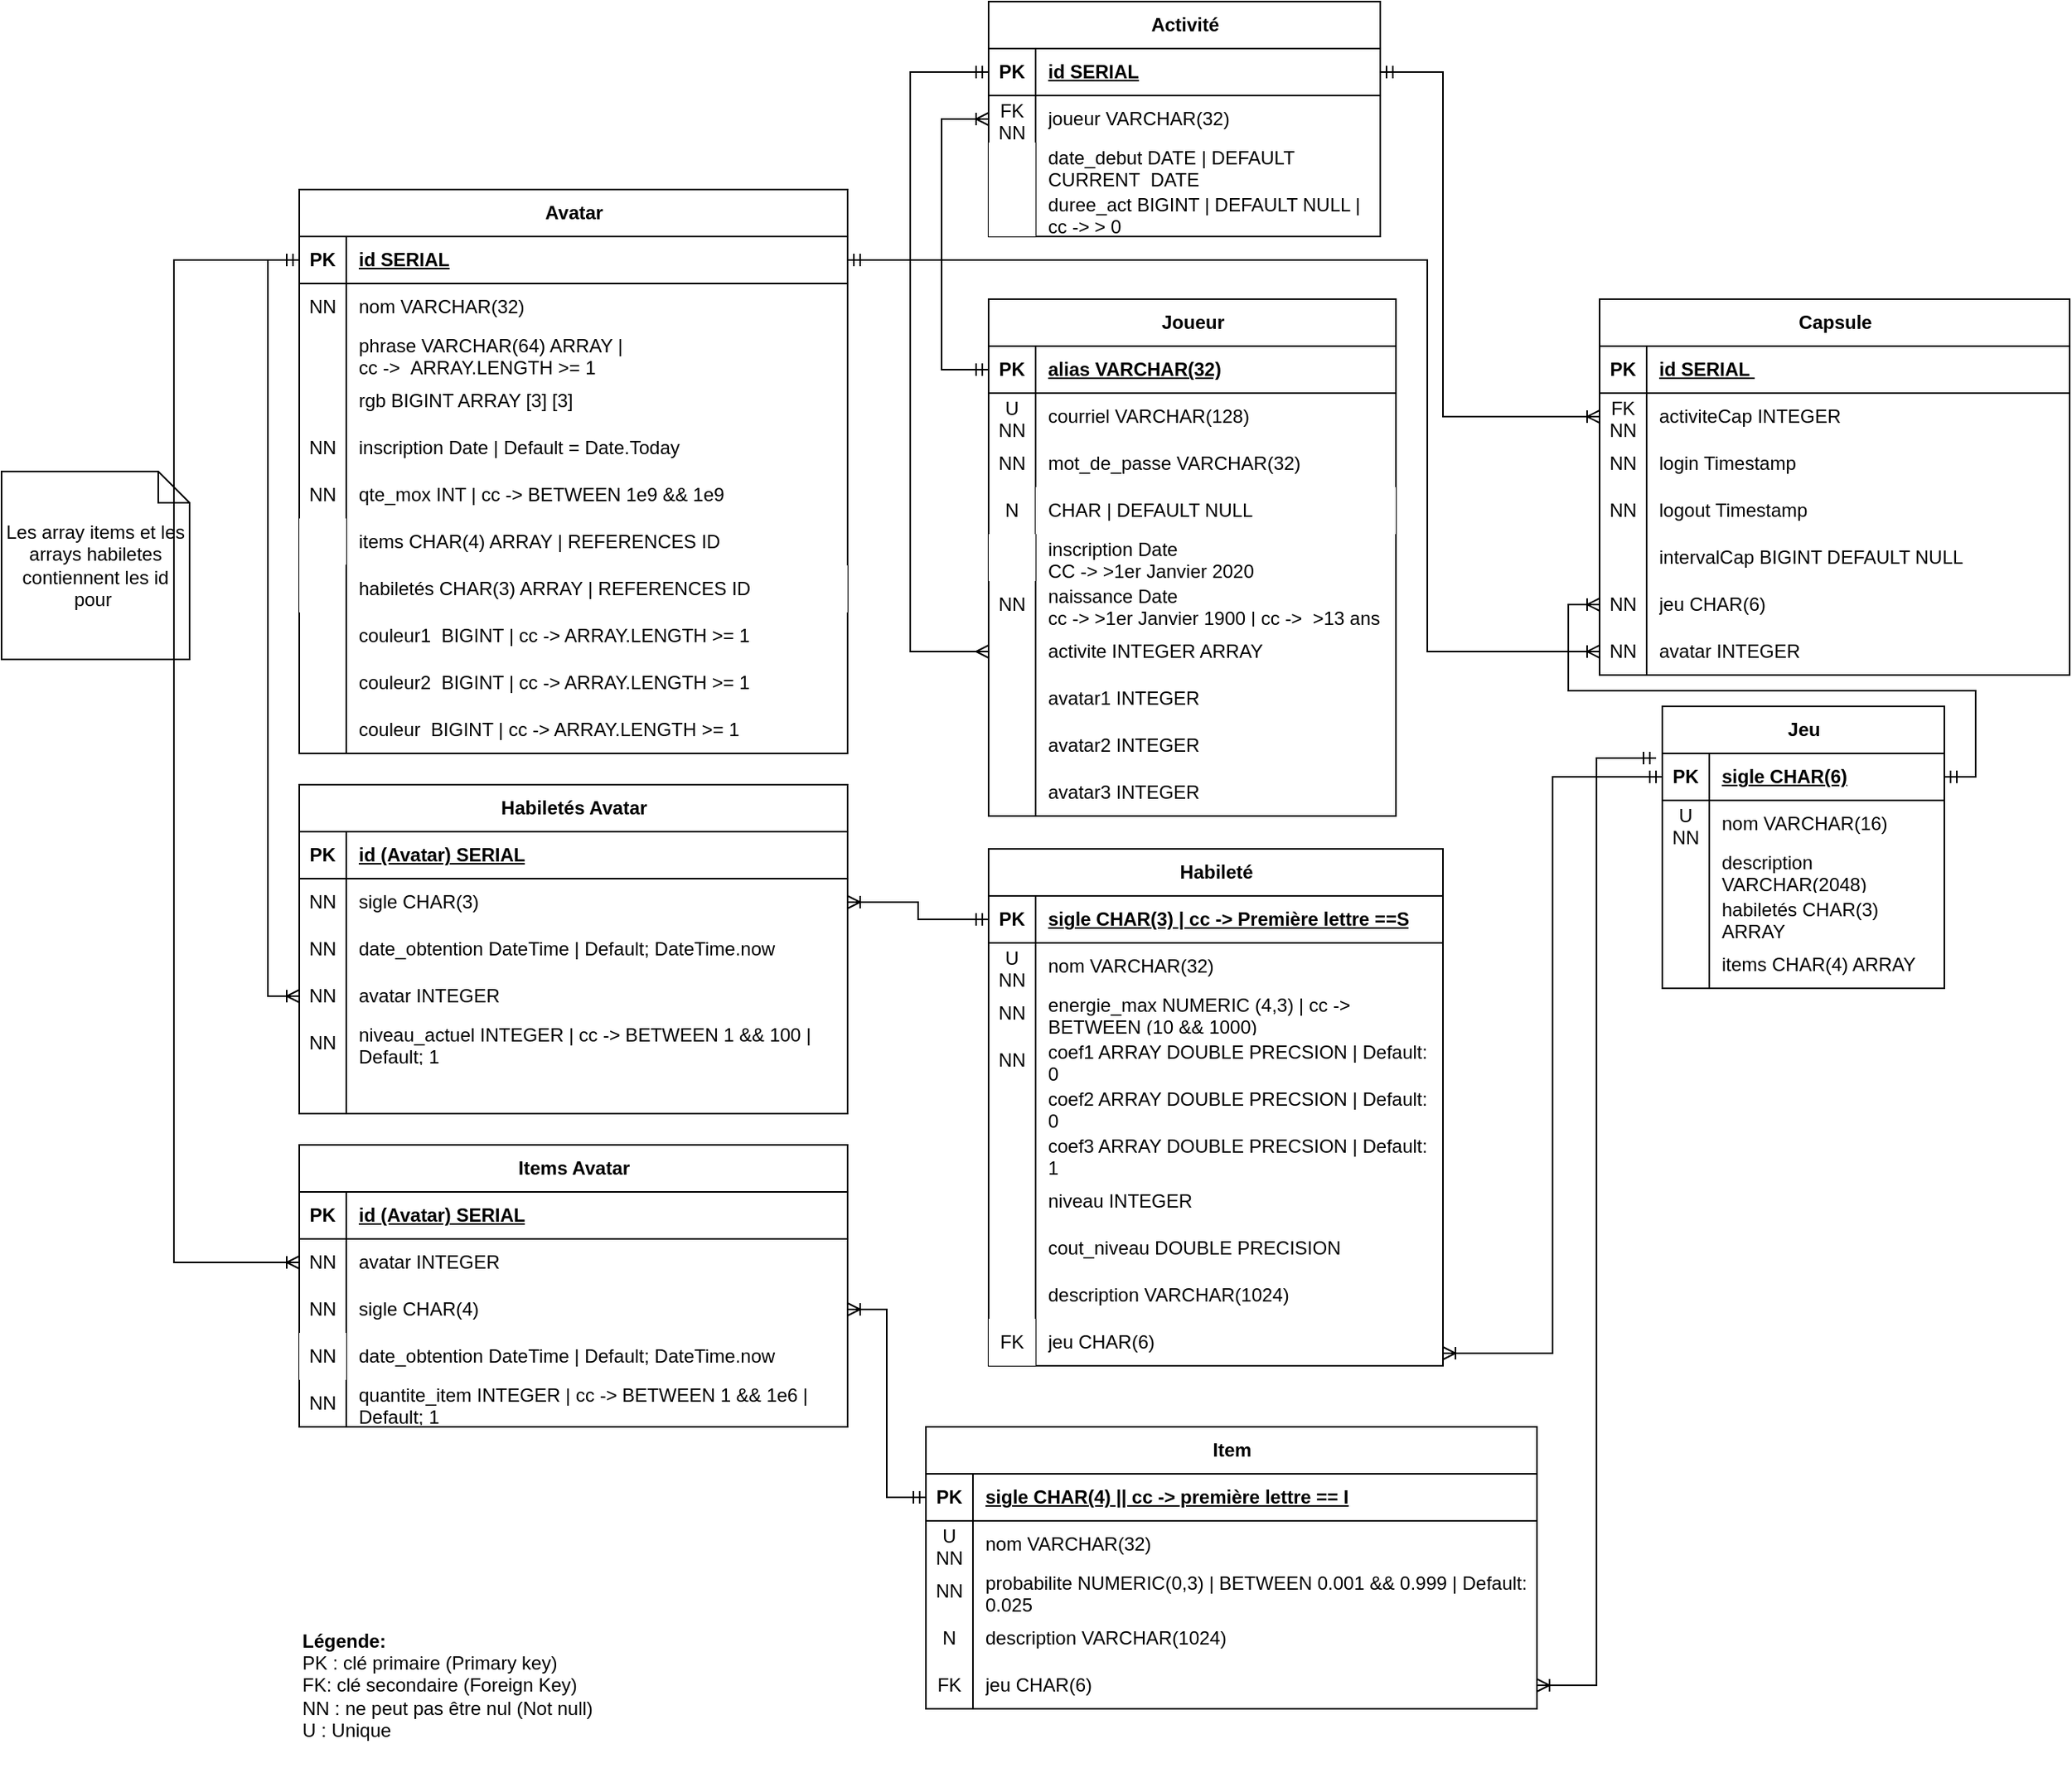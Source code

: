 <mxfile version="24.0.1" type="device">
  <diagram name="Page-1" id="RIoLju3YoahFzpqNlM8S">
    <mxGraphModel dx="1312" dy="668" grid="1" gridSize="10" guides="1" tooltips="1" connect="1" arrows="1" fold="1" page="1" pageScale="1" pageWidth="827" pageHeight="1169" math="0" shadow="0">
      <root>
        <mxCell id="0" />
        <mxCell id="1" parent="0" />
        <mxCell id="WqWR_ZHzZURQpQg6EkxH-1" value="Joueur" style="shape=table;startSize=30;container=1;collapsible=1;childLayout=tableLayout;fixedRows=1;rowLines=0;fontStyle=1;align=center;resizeLast=1;html=1;" parent="1" vertex="1">
          <mxGeometry x="690" y="420" width="260" height="330" as="geometry" />
        </mxCell>
        <mxCell id="WqWR_ZHzZURQpQg6EkxH-2" value="" style="shape=tableRow;horizontal=0;startSize=0;swimlaneHead=0;swimlaneBody=0;fillColor=none;collapsible=0;dropTarget=0;points=[[0,0.5],[1,0.5]];portConstraint=eastwest;top=0;left=0;right=0;bottom=1;" parent="WqWR_ZHzZURQpQg6EkxH-1" vertex="1">
          <mxGeometry y="30" width="260" height="30" as="geometry" />
        </mxCell>
        <mxCell id="WqWR_ZHzZURQpQg6EkxH-3" value="PK" style="shape=partialRectangle;connectable=0;fillColor=none;top=0;left=0;bottom=0;right=0;fontStyle=1;overflow=hidden;whiteSpace=wrap;html=1;" parent="WqWR_ZHzZURQpQg6EkxH-2" vertex="1">
          <mxGeometry width="30" height="30" as="geometry">
            <mxRectangle width="30" height="30" as="alternateBounds" />
          </mxGeometry>
        </mxCell>
        <mxCell id="WqWR_ZHzZURQpQg6EkxH-4" value="alias VARCHAR(32)" style="shape=partialRectangle;connectable=0;fillColor=none;top=0;left=0;bottom=0;right=0;align=left;spacingLeft=6;fontStyle=5;overflow=hidden;whiteSpace=wrap;html=1;" parent="WqWR_ZHzZURQpQg6EkxH-2" vertex="1">
          <mxGeometry x="30" width="230" height="30" as="geometry">
            <mxRectangle width="230" height="30" as="alternateBounds" />
          </mxGeometry>
        </mxCell>
        <mxCell id="WqWR_ZHzZURQpQg6EkxH-5" value="" style="shape=tableRow;horizontal=0;startSize=0;swimlaneHead=0;swimlaneBody=0;fillColor=none;collapsible=0;dropTarget=0;points=[[0,0.5],[1,0.5]];portConstraint=eastwest;top=0;left=0;right=0;bottom=0;" parent="WqWR_ZHzZURQpQg6EkxH-1" vertex="1">
          <mxGeometry y="60" width="260" height="30" as="geometry" />
        </mxCell>
        <mxCell id="WqWR_ZHzZURQpQg6EkxH-6" value="U NN" style="shape=partialRectangle;connectable=0;fillColor=none;top=0;left=0;bottom=0;right=0;editable=1;overflow=hidden;whiteSpace=wrap;html=1;" parent="WqWR_ZHzZURQpQg6EkxH-5" vertex="1">
          <mxGeometry width="30" height="30" as="geometry">
            <mxRectangle width="30" height="30" as="alternateBounds" />
          </mxGeometry>
        </mxCell>
        <mxCell id="WqWR_ZHzZURQpQg6EkxH-7" value="courriel VARCHAR(128)" style="shape=partialRectangle;connectable=0;fillColor=none;top=0;left=0;bottom=0;right=0;align=left;spacingLeft=6;overflow=hidden;whiteSpace=wrap;html=1;" parent="WqWR_ZHzZURQpQg6EkxH-5" vertex="1">
          <mxGeometry x="30" width="230" height="30" as="geometry">
            <mxRectangle width="230" height="30" as="alternateBounds" />
          </mxGeometry>
        </mxCell>
        <mxCell id="WqWR_ZHzZURQpQg6EkxH-8" value="" style="shape=tableRow;horizontal=0;startSize=0;swimlaneHead=0;swimlaneBody=0;fillColor=none;collapsible=0;dropTarget=0;points=[[0,0.5],[1,0.5]];portConstraint=eastwest;top=0;left=0;right=0;bottom=0;" parent="WqWR_ZHzZURQpQg6EkxH-1" vertex="1">
          <mxGeometry y="90" width="260" height="30" as="geometry" />
        </mxCell>
        <mxCell id="WqWR_ZHzZURQpQg6EkxH-9" value="NN" style="shape=partialRectangle;connectable=0;fillColor=none;top=0;left=0;bottom=0;right=0;editable=1;overflow=hidden;whiteSpace=wrap;html=1;" parent="WqWR_ZHzZURQpQg6EkxH-8" vertex="1">
          <mxGeometry width="30" height="30" as="geometry">
            <mxRectangle width="30" height="30" as="alternateBounds" />
          </mxGeometry>
        </mxCell>
        <mxCell id="WqWR_ZHzZURQpQg6EkxH-10" value="mot_de_passe VARCHAR(32)" style="shape=partialRectangle;connectable=0;fillColor=none;top=0;left=0;bottom=0;right=0;align=left;spacingLeft=6;overflow=hidden;whiteSpace=wrap;html=1;" parent="WqWR_ZHzZURQpQg6EkxH-8" vertex="1">
          <mxGeometry x="30" width="230" height="30" as="geometry">
            <mxRectangle width="230" height="30" as="alternateBounds" />
          </mxGeometry>
        </mxCell>
        <mxCell id="WqWR_ZHzZURQpQg6EkxH-14" value="" style="shape=tableRow;horizontal=0;startSize=0;swimlaneHead=0;swimlaneBody=0;fillColor=none;collapsible=0;dropTarget=0;points=[[0,0.5],[1,0.5]];portConstraint=eastwest;top=0;left=0;right=0;bottom=0;" parent="WqWR_ZHzZURQpQg6EkxH-1" vertex="1">
          <mxGeometry y="120" width="260" height="30" as="geometry" />
        </mxCell>
        <mxCell id="WqWR_ZHzZURQpQg6EkxH-15" value="N" style="shape=partialRectangle;connectable=0;fillColor=none;top=0;left=0;bottom=0;right=0;editable=1;overflow=hidden;whiteSpace=wrap;html=1;" parent="WqWR_ZHzZURQpQg6EkxH-14" vertex="1">
          <mxGeometry width="30" height="30" as="geometry">
            <mxRectangle width="30" height="30" as="alternateBounds" />
          </mxGeometry>
        </mxCell>
        <mxCell id="WqWR_ZHzZURQpQg6EkxH-16" value="CHAR | DEFAULT NULL" style="shape=partialRectangle;connectable=0;top=0;left=0;bottom=0;right=0;align=left;spacingLeft=6;overflow=hidden;whiteSpace=wrap;html=1;" parent="WqWR_ZHzZURQpQg6EkxH-14" vertex="1">
          <mxGeometry x="30" width="230" height="30" as="geometry">
            <mxRectangle width="230" height="30" as="alternateBounds" />
          </mxGeometry>
        </mxCell>
        <mxCell id="WqWR_ZHzZURQpQg6EkxH-20" value="" style="shape=tableRow;horizontal=0;startSize=0;swimlaneHead=0;swimlaneBody=0;fillColor=none;collapsible=0;dropTarget=0;points=[[0,0.5],[1,0.5]];portConstraint=eastwest;top=0;left=0;right=0;bottom=0;" parent="WqWR_ZHzZURQpQg6EkxH-1" vertex="1">
          <mxGeometry y="150" width="260" height="30" as="geometry" />
        </mxCell>
        <mxCell id="WqWR_ZHzZURQpQg6EkxH-21" value="" style="shape=partialRectangle;connectable=0;top=0;left=0;bottom=0;right=0;editable=1;overflow=hidden;whiteSpace=wrap;html=1;" parent="WqWR_ZHzZURQpQg6EkxH-20" vertex="1">
          <mxGeometry width="30" height="30" as="geometry">
            <mxRectangle width="30" height="30" as="alternateBounds" />
          </mxGeometry>
        </mxCell>
        <mxCell id="WqWR_ZHzZURQpQg6EkxH-22" value="inscription Date&amp;nbsp;&lt;br&gt;&lt;u&gt;CC -&amp;gt; &amp;gt;1er Janvier 2020&lt;/u&gt;" style="shape=partialRectangle;connectable=0;fillColor=none;top=0;left=0;bottom=0;right=0;align=left;spacingLeft=6;overflow=hidden;whiteSpace=wrap;html=1;" parent="WqWR_ZHzZURQpQg6EkxH-20" vertex="1">
          <mxGeometry x="30" width="230" height="30" as="geometry">
            <mxRectangle width="230" height="30" as="alternateBounds" />
          </mxGeometry>
        </mxCell>
        <mxCell id="WqWR_ZHzZURQpQg6EkxH-11" value="" style="shape=tableRow;horizontal=0;startSize=0;swimlaneHead=0;swimlaneBody=0;fillColor=none;collapsible=0;dropTarget=0;points=[[0,0.5],[1,0.5]];portConstraint=eastwest;top=0;left=0;right=0;bottom=0;" parent="WqWR_ZHzZURQpQg6EkxH-1" vertex="1">
          <mxGeometry y="180" width="260" height="30" as="geometry" />
        </mxCell>
        <mxCell id="WqWR_ZHzZURQpQg6EkxH-12" value="NN" style="shape=partialRectangle;connectable=0;fillColor=none;top=0;left=0;bottom=0;right=0;editable=1;overflow=hidden;whiteSpace=wrap;html=1;" parent="WqWR_ZHzZURQpQg6EkxH-11" vertex="1">
          <mxGeometry width="30" height="30" as="geometry">
            <mxRectangle width="30" height="30" as="alternateBounds" />
          </mxGeometry>
        </mxCell>
        <mxCell id="WqWR_ZHzZURQpQg6EkxH-13" value="naissance Date&lt;br&gt;cc -&amp;gt; &amp;gt;1er Janvier 1900 | cc -&amp;gt;&amp;nbsp; &amp;gt;13 ans" style="shape=partialRectangle;connectable=0;fillColor=none;top=0;left=0;bottom=0;right=0;align=left;spacingLeft=6;overflow=hidden;whiteSpace=wrap;html=1;" parent="WqWR_ZHzZURQpQg6EkxH-11" vertex="1">
          <mxGeometry x="30" width="230" height="30" as="geometry">
            <mxRectangle width="230" height="30" as="alternateBounds" />
          </mxGeometry>
        </mxCell>
        <mxCell id="HIsuUkj9hTMUl8DgI0Zi-1" value="" style="shape=tableRow;horizontal=0;startSize=0;swimlaneHead=0;swimlaneBody=0;fillColor=none;collapsible=0;dropTarget=0;points=[[0,0.5],[1,0.5]];portConstraint=eastwest;top=0;left=0;right=0;bottom=0;" parent="WqWR_ZHzZURQpQg6EkxH-1" vertex="1">
          <mxGeometry y="210" width="260" height="30" as="geometry" />
        </mxCell>
        <mxCell id="HIsuUkj9hTMUl8DgI0Zi-2" value="" style="shape=partialRectangle;connectable=0;fillColor=none;top=0;left=0;bottom=0;right=0;editable=1;overflow=hidden;whiteSpace=wrap;html=1;" parent="HIsuUkj9hTMUl8DgI0Zi-1" vertex="1">
          <mxGeometry width="30" height="30" as="geometry">
            <mxRectangle width="30" height="30" as="alternateBounds" />
          </mxGeometry>
        </mxCell>
        <mxCell id="HIsuUkj9hTMUl8DgI0Zi-3" value="activite INTEGER ARRAY" style="shape=partialRectangle;connectable=0;fillColor=none;top=0;left=0;bottom=0;right=0;align=left;spacingLeft=6;overflow=hidden;whiteSpace=wrap;html=1;" parent="HIsuUkj9hTMUl8DgI0Zi-1" vertex="1">
          <mxGeometry x="30" width="230" height="30" as="geometry">
            <mxRectangle width="230" height="30" as="alternateBounds" />
          </mxGeometry>
        </mxCell>
        <mxCell id="WqWR_ZHzZURQpQg6EkxH-184" value="" style="shape=tableRow;horizontal=0;startSize=0;swimlaneHead=0;swimlaneBody=0;fillColor=none;collapsible=0;dropTarget=0;points=[[0,0.5],[1,0.5]];portConstraint=eastwest;top=0;left=0;right=0;bottom=0;" parent="WqWR_ZHzZURQpQg6EkxH-1" vertex="1">
          <mxGeometry y="240" width="260" height="30" as="geometry" />
        </mxCell>
        <mxCell id="WqWR_ZHzZURQpQg6EkxH-185" value="" style="shape=partialRectangle;connectable=0;fillColor=none;top=0;left=0;bottom=0;right=0;editable=1;overflow=hidden;whiteSpace=wrap;html=1;" parent="WqWR_ZHzZURQpQg6EkxH-184" vertex="1">
          <mxGeometry width="30" height="30" as="geometry">
            <mxRectangle width="30" height="30" as="alternateBounds" />
          </mxGeometry>
        </mxCell>
        <mxCell id="WqWR_ZHzZURQpQg6EkxH-186" value="avatar1 INTEGER" style="shape=partialRectangle;connectable=0;fillColor=none;top=0;left=0;bottom=0;right=0;align=left;spacingLeft=6;overflow=hidden;whiteSpace=wrap;html=1;" parent="WqWR_ZHzZURQpQg6EkxH-184" vertex="1">
          <mxGeometry x="30" width="230" height="30" as="geometry">
            <mxRectangle width="230" height="30" as="alternateBounds" />
          </mxGeometry>
        </mxCell>
        <mxCell id="-ZJehGylz-YCowETlOdy-35" value="" style="shape=tableRow;horizontal=0;startSize=0;swimlaneHead=0;swimlaneBody=0;fillColor=none;collapsible=0;dropTarget=0;points=[[0,0.5],[1,0.5]];portConstraint=eastwest;top=0;left=0;right=0;bottom=0;" parent="WqWR_ZHzZURQpQg6EkxH-1" vertex="1">
          <mxGeometry y="270" width="260" height="30" as="geometry" />
        </mxCell>
        <mxCell id="-ZJehGylz-YCowETlOdy-36" value="" style="shape=partialRectangle;connectable=0;fillColor=none;top=0;left=0;bottom=0;right=0;editable=1;overflow=hidden;whiteSpace=wrap;html=1;" parent="-ZJehGylz-YCowETlOdy-35" vertex="1">
          <mxGeometry width="30" height="30" as="geometry">
            <mxRectangle width="30" height="30" as="alternateBounds" />
          </mxGeometry>
        </mxCell>
        <mxCell id="-ZJehGylz-YCowETlOdy-37" value="avatar2 INTEGER" style="shape=partialRectangle;connectable=0;fillColor=none;top=0;left=0;bottom=0;right=0;align=left;spacingLeft=6;overflow=hidden;whiteSpace=wrap;html=1;" parent="-ZJehGylz-YCowETlOdy-35" vertex="1">
          <mxGeometry x="30" width="230" height="30" as="geometry">
            <mxRectangle width="230" height="30" as="alternateBounds" />
          </mxGeometry>
        </mxCell>
        <mxCell id="-ZJehGylz-YCowETlOdy-38" value="" style="shape=tableRow;horizontal=0;startSize=0;swimlaneHead=0;swimlaneBody=0;fillColor=none;collapsible=0;dropTarget=0;points=[[0,0.5],[1,0.5]];portConstraint=eastwest;top=0;left=0;right=0;bottom=0;" parent="WqWR_ZHzZURQpQg6EkxH-1" vertex="1">
          <mxGeometry y="300" width="260" height="30" as="geometry" />
        </mxCell>
        <mxCell id="-ZJehGylz-YCowETlOdy-39" value="" style="shape=partialRectangle;connectable=0;fillColor=none;top=0;left=0;bottom=0;right=0;editable=1;overflow=hidden;whiteSpace=wrap;html=1;" parent="-ZJehGylz-YCowETlOdy-38" vertex="1">
          <mxGeometry width="30" height="30" as="geometry">
            <mxRectangle width="30" height="30" as="alternateBounds" />
          </mxGeometry>
        </mxCell>
        <mxCell id="-ZJehGylz-YCowETlOdy-40" value="avatar3 INTEGER" style="shape=partialRectangle;connectable=0;fillColor=none;top=0;left=0;bottom=0;right=0;align=left;spacingLeft=6;overflow=hidden;whiteSpace=wrap;html=1;" parent="-ZJehGylz-YCowETlOdy-38" vertex="1">
          <mxGeometry x="30" width="230" height="30" as="geometry">
            <mxRectangle width="230" height="30" as="alternateBounds" />
          </mxGeometry>
        </mxCell>
        <mxCell id="WqWR_ZHzZURQpQg6EkxH-23" value="Jeu" style="shape=table;startSize=30;container=1;collapsible=1;childLayout=tableLayout;fixedRows=1;rowLines=0;fontStyle=1;align=center;resizeLast=1;html=1;" parent="1" vertex="1">
          <mxGeometry x="1120" y="680" width="180" height="180" as="geometry" />
        </mxCell>
        <mxCell id="WqWR_ZHzZURQpQg6EkxH-24" value="" style="shape=tableRow;horizontal=0;startSize=0;swimlaneHead=0;swimlaneBody=0;fillColor=none;collapsible=0;dropTarget=0;points=[[0,0.5],[1,0.5]];portConstraint=eastwest;top=0;left=0;right=0;bottom=1;" parent="WqWR_ZHzZURQpQg6EkxH-23" vertex="1">
          <mxGeometry y="30" width="180" height="30" as="geometry" />
        </mxCell>
        <mxCell id="WqWR_ZHzZURQpQg6EkxH-25" value="PK" style="shape=partialRectangle;connectable=0;fillColor=none;top=0;left=0;bottom=0;right=0;fontStyle=1;overflow=hidden;whiteSpace=wrap;html=1;" parent="WqWR_ZHzZURQpQg6EkxH-24" vertex="1">
          <mxGeometry width="30" height="30" as="geometry">
            <mxRectangle width="30" height="30" as="alternateBounds" />
          </mxGeometry>
        </mxCell>
        <mxCell id="WqWR_ZHzZURQpQg6EkxH-26" value="sigle CHAR(6)" style="shape=partialRectangle;connectable=0;fillColor=none;top=0;left=0;bottom=0;right=0;align=left;spacingLeft=6;fontStyle=5;overflow=hidden;whiteSpace=wrap;html=1;" parent="WqWR_ZHzZURQpQg6EkxH-24" vertex="1">
          <mxGeometry x="30" width="150" height="30" as="geometry">
            <mxRectangle width="150" height="30" as="alternateBounds" />
          </mxGeometry>
        </mxCell>
        <mxCell id="WqWR_ZHzZURQpQg6EkxH-27" value="" style="shape=tableRow;horizontal=0;startSize=0;swimlaneHead=0;swimlaneBody=0;fillColor=none;collapsible=0;dropTarget=0;points=[[0,0.5],[1,0.5]];portConstraint=eastwest;top=0;left=0;right=0;bottom=0;" parent="WqWR_ZHzZURQpQg6EkxH-23" vertex="1">
          <mxGeometry y="60" width="180" height="30" as="geometry" />
        </mxCell>
        <mxCell id="WqWR_ZHzZURQpQg6EkxH-28" value="U&lt;br&gt;NN" style="shape=partialRectangle;connectable=0;fillColor=none;top=0;left=0;bottom=0;right=0;editable=1;overflow=hidden;whiteSpace=wrap;html=1;" parent="WqWR_ZHzZURQpQg6EkxH-27" vertex="1">
          <mxGeometry width="30" height="30" as="geometry">
            <mxRectangle width="30" height="30" as="alternateBounds" />
          </mxGeometry>
        </mxCell>
        <mxCell id="WqWR_ZHzZURQpQg6EkxH-29" value="nom VARCHAR(16)" style="shape=partialRectangle;connectable=0;fillColor=none;top=0;left=0;bottom=0;right=0;align=left;spacingLeft=6;overflow=hidden;whiteSpace=wrap;html=1;" parent="WqWR_ZHzZURQpQg6EkxH-27" vertex="1">
          <mxGeometry x="30" width="150" height="30" as="geometry">
            <mxRectangle width="150" height="30" as="alternateBounds" />
          </mxGeometry>
        </mxCell>
        <mxCell id="WqWR_ZHzZURQpQg6EkxH-30" value="" style="shape=tableRow;horizontal=0;startSize=0;swimlaneHead=0;swimlaneBody=0;fillColor=none;collapsible=0;dropTarget=0;points=[[0,0.5],[1,0.5]];portConstraint=eastwest;top=0;left=0;right=0;bottom=0;" parent="WqWR_ZHzZURQpQg6EkxH-23" vertex="1">
          <mxGeometry y="90" width="180" height="30" as="geometry" />
        </mxCell>
        <mxCell id="WqWR_ZHzZURQpQg6EkxH-31" value="" style="shape=partialRectangle;connectable=0;fillColor=none;top=0;left=0;bottom=0;right=0;editable=1;overflow=hidden;whiteSpace=wrap;html=1;" parent="WqWR_ZHzZURQpQg6EkxH-30" vertex="1">
          <mxGeometry width="30" height="30" as="geometry">
            <mxRectangle width="30" height="30" as="alternateBounds" />
          </mxGeometry>
        </mxCell>
        <mxCell id="WqWR_ZHzZURQpQg6EkxH-32" value="description VARCHAR(2048)" style="shape=partialRectangle;connectable=0;fillColor=none;top=0;left=0;bottom=0;right=0;align=left;spacingLeft=6;overflow=hidden;whiteSpace=wrap;html=1;" parent="WqWR_ZHzZURQpQg6EkxH-30" vertex="1">
          <mxGeometry x="30" width="150" height="30" as="geometry">
            <mxRectangle width="150" height="30" as="alternateBounds" />
          </mxGeometry>
        </mxCell>
        <mxCell id="WqWR_ZHzZURQpQg6EkxH-78" value="" style="shape=tableRow;horizontal=0;startSize=0;swimlaneHead=0;swimlaneBody=0;fillColor=none;collapsible=0;dropTarget=0;points=[[0,0.5],[1,0.5]];portConstraint=eastwest;top=0;left=0;right=0;bottom=0;" parent="WqWR_ZHzZURQpQg6EkxH-23" vertex="1">
          <mxGeometry y="120" width="180" height="30" as="geometry" />
        </mxCell>
        <mxCell id="WqWR_ZHzZURQpQg6EkxH-79" value="" style="shape=partialRectangle;connectable=0;fillColor=none;top=0;left=0;bottom=0;right=0;editable=1;overflow=hidden;whiteSpace=wrap;html=1;" parent="WqWR_ZHzZURQpQg6EkxH-78" vertex="1">
          <mxGeometry width="30" height="30" as="geometry">
            <mxRectangle width="30" height="30" as="alternateBounds" />
          </mxGeometry>
        </mxCell>
        <mxCell id="WqWR_ZHzZURQpQg6EkxH-80" value="habiletés CHAR(3) ARRAY" style="shape=partialRectangle;connectable=0;fillColor=none;top=0;left=0;bottom=0;right=0;align=left;spacingLeft=6;overflow=hidden;whiteSpace=wrap;html=1;" parent="WqWR_ZHzZURQpQg6EkxH-78" vertex="1">
          <mxGeometry x="30" width="150" height="30" as="geometry">
            <mxRectangle width="150" height="30" as="alternateBounds" />
          </mxGeometry>
        </mxCell>
        <mxCell id="WqWR_ZHzZURQpQg6EkxH-33" value="" style="shape=tableRow;horizontal=0;startSize=0;swimlaneHead=0;swimlaneBody=0;fillColor=none;collapsible=0;dropTarget=0;points=[[0,0.5],[1,0.5]];portConstraint=eastwest;top=0;left=0;right=0;bottom=0;" parent="WqWR_ZHzZURQpQg6EkxH-23" vertex="1">
          <mxGeometry y="150" width="180" height="30" as="geometry" />
        </mxCell>
        <mxCell id="WqWR_ZHzZURQpQg6EkxH-34" value="" style="shape=partialRectangle;connectable=0;fillColor=none;top=0;left=0;bottom=0;right=0;editable=1;overflow=hidden;whiteSpace=wrap;html=1;" parent="WqWR_ZHzZURQpQg6EkxH-33" vertex="1">
          <mxGeometry width="30" height="30" as="geometry">
            <mxRectangle width="30" height="30" as="alternateBounds" />
          </mxGeometry>
        </mxCell>
        <mxCell id="WqWR_ZHzZURQpQg6EkxH-35" value="items CHAR(4) ARRAY&amp;nbsp;" style="shape=partialRectangle;connectable=0;fillColor=none;top=0;left=0;bottom=0;right=0;align=left;spacingLeft=6;overflow=hidden;whiteSpace=wrap;html=1;" parent="WqWR_ZHzZURQpQg6EkxH-33" vertex="1">
          <mxGeometry x="30" width="150" height="30" as="geometry">
            <mxRectangle width="150" height="30" as="alternateBounds" />
          </mxGeometry>
        </mxCell>
        <mxCell id="WqWR_ZHzZURQpQg6EkxH-49" value="Habileté" style="shape=table;startSize=30;container=1;collapsible=1;childLayout=tableLayout;fixedRows=1;rowLines=0;fontStyle=1;align=center;resizeLast=1;html=1;" parent="1" vertex="1">
          <mxGeometry x="690" y="771" width="290" height="330" as="geometry" />
        </mxCell>
        <mxCell id="WqWR_ZHzZURQpQg6EkxH-50" value="" style="shape=tableRow;horizontal=0;startSize=0;swimlaneHead=0;swimlaneBody=0;fillColor=none;collapsible=0;dropTarget=0;points=[[0,0.5],[1,0.5]];portConstraint=eastwest;top=0;left=0;right=0;bottom=1;" parent="WqWR_ZHzZURQpQg6EkxH-49" vertex="1">
          <mxGeometry y="30" width="290" height="30" as="geometry" />
        </mxCell>
        <mxCell id="WqWR_ZHzZURQpQg6EkxH-51" value="PK" style="shape=partialRectangle;connectable=0;fillColor=none;top=0;left=0;bottom=0;right=0;fontStyle=1;overflow=hidden;whiteSpace=wrap;html=1;" parent="WqWR_ZHzZURQpQg6EkxH-50" vertex="1">
          <mxGeometry width="30" height="30" as="geometry">
            <mxRectangle width="30" height="30" as="alternateBounds" />
          </mxGeometry>
        </mxCell>
        <mxCell id="WqWR_ZHzZURQpQg6EkxH-52" value="sigle CHAR(3) | cc -&amp;gt; Première lettre ==S" style="shape=partialRectangle;connectable=0;fillColor=none;top=0;left=0;bottom=0;right=0;align=left;spacingLeft=6;fontStyle=5;overflow=hidden;whiteSpace=wrap;html=1;" parent="WqWR_ZHzZURQpQg6EkxH-50" vertex="1">
          <mxGeometry x="30" width="260" height="30" as="geometry">
            <mxRectangle width="260" height="30" as="alternateBounds" />
          </mxGeometry>
        </mxCell>
        <mxCell id="WqWR_ZHzZURQpQg6EkxH-53" value="" style="shape=tableRow;horizontal=0;startSize=0;swimlaneHead=0;swimlaneBody=0;fillColor=none;collapsible=0;dropTarget=0;points=[[0,0.5],[1,0.5]];portConstraint=eastwest;top=0;left=0;right=0;bottom=0;" parent="WqWR_ZHzZURQpQg6EkxH-49" vertex="1">
          <mxGeometry y="60" width="290" height="30" as="geometry" />
        </mxCell>
        <mxCell id="WqWR_ZHzZURQpQg6EkxH-54" value="U&lt;br&gt;NN" style="shape=partialRectangle;connectable=0;fillColor=none;top=0;left=0;bottom=0;right=0;editable=1;overflow=hidden;whiteSpace=wrap;html=1;" parent="WqWR_ZHzZURQpQg6EkxH-53" vertex="1">
          <mxGeometry width="30" height="30" as="geometry">
            <mxRectangle width="30" height="30" as="alternateBounds" />
          </mxGeometry>
        </mxCell>
        <mxCell id="WqWR_ZHzZURQpQg6EkxH-55" value="nom VARCHAR(32)" style="shape=partialRectangle;connectable=0;fillColor=none;top=0;left=0;bottom=0;right=0;align=left;spacingLeft=6;overflow=hidden;whiteSpace=wrap;html=1;" parent="WqWR_ZHzZURQpQg6EkxH-53" vertex="1">
          <mxGeometry x="30" width="260" height="30" as="geometry">
            <mxRectangle width="260" height="30" as="alternateBounds" />
          </mxGeometry>
        </mxCell>
        <mxCell id="WqWR_ZHzZURQpQg6EkxH-56" value="" style="shape=tableRow;horizontal=0;startSize=0;swimlaneHead=0;swimlaneBody=0;fillColor=none;collapsible=0;dropTarget=0;points=[[0,0.5],[1,0.5]];portConstraint=eastwest;top=0;left=0;right=0;bottom=0;" parent="WqWR_ZHzZURQpQg6EkxH-49" vertex="1">
          <mxGeometry y="90" width="290" height="30" as="geometry" />
        </mxCell>
        <mxCell id="WqWR_ZHzZURQpQg6EkxH-57" value="NN" style="shape=partialRectangle;connectable=0;fillColor=none;top=0;left=0;bottom=0;right=0;editable=1;overflow=hidden;whiteSpace=wrap;html=1;" parent="WqWR_ZHzZURQpQg6EkxH-56" vertex="1">
          <mxGeometry width="30" height="30" as="geometry">
            <mxRectangle width="30" height="30" as="alternateBounds" />
          </mxGeometry>
        </mxCell>
        <mxCell id="WqWR_ZHzZURQpQg6EkxH-58" value="energie_max NUMERIC (4,3) | cc -&amp;gt; BETWEEN (10 &amp;amp;&amp;amp; 1000)" style="shape=partialRectangle;connectable=0;fillColor=none;top=0;left=0;bottom=0;right=0;align=left;spacingLeft=6;overflow=hidden;whiteSpace=wrap;html=1;" parent="WqWR_ZHzZURQpQg6EkxH-56" vertex="1">
          <mxGeometry x="30" width="260" height="30" as="geometry">
            <mxRectangle width="260" height="30" as="alternateBounds" />
          </mxGeometry>
        </mxCell>
        <mxCell id="WqWR_ZHzZURQpQg6EkxH-59" value="" style="shape=tableRow;horizontal=0;startSize=0;swimlaneHead=0;swimlaneBody=0;fillColor=none;collapsible=0;dropTarget=0;points=[[0,0.5],[1,0.5]];portConstraint=eastwest;top=0;left=0;right=0;bottom=0;" parent="WqWR_ZHzZURQpQg6EkxH-49" vertex="1">
          <mxGeometry y="120" width="290" height="30" as="geometry" />
        </mxCell>
        <mxCell id="WqWR_ZHzZURQpQg6EkxH-60" value="NN" style="shape=partialRectangle;connectable=0;fillColor=none;top=0;left=0;bottom=0;right=0;editable=1;overflow=hidden;whiteSpace=wrap;html=1;" parent="WqWR_ZHzZURQpQg6EkxH-59" vertex="1">
          <mxGeometry width="30" height="30" as="geometry">
            <mxRectangle width="30" height="30" as="alternateBounds" />
          </mxGeometry>
        </mxCell>
        <mxCell id="WqWR_ZHzZURQpQg6EkxH-61" value="coef1 ARRAY DOUBLE PRECSION | Default: 0" style="shape=partialRectangle;connectable=0;fillColor=none;top=0;left=0;bottom=0;right=0;align=left;spacingLeft=6;overflow=hidden;whiteSpace=wrap;html=1;" parent="WqWR_ZHzZURQpQg6EkxH-59" vertex="1">
          <mxGeometry x="30" width="260" height="30" as="geometry">
            <mxRectangle width="260" height="30" as="alternateBounds" />
          </mxGeometry>
        </mxCell>
        <mxCell id="WqWR_ZHzZURQpQg6EkxH-62" value="" style="shape=tableRow;horizontal=0;startSize=0;swimlaneHead=0;swimlaneBody=0;fillColor=none;collapsible=0;dropTarget=0;points=[[0,0.5],[1,0.5]];portConstraint=eastwest;top=0;left=0;right=0;bottom=0;" parent="WqWR_ZHzZURQpQg6EkxH-49" vertex="1">
          <mxGeometry y="150" width="290" height="30" as="geometry" />
        </mxCell>
        <mxCell id="WqWR_ZHzZURQpQg6EkxH-63" value="" style="shape=partialRectangle;connectable=0;fillColor=none;top=0;left=0;bottom=0;right=0;editable=1;overflow=hidden;whiteSpace=wrap;html=1;" parent="WqWR_ZHzZURQpQg6EkxH-62" vertex="1">
          <mxGeometry width="30" height="30" as="geometry">
            <mxRectangle width="30" height="30" as="alternateBounds" />
          </mxGeometry>
        </mxCell>
        <mxCell id="WqWR_ZHzZURQpQg6EkxH-64" value="coef2 ARRAY DOUBLE PRECSION | Default: 0" style="shape=partialRectangle;connectable=0;fillColor=none;top=0;left=0;bottom=0;right=0;align=left;spacingLeft=6;overflow=hidden;whiteSpace=wrap;html=1;" parent="WqWR_ZHzZURQpQg6EkxH-62" vertex="1">
          <mxGeometry x="30" width="260" height="30" as="geometry">
            <mxRectangle width="260" height="30" as="alternateBounds" />
          </mxGeometry>
        </mxCell>
        <mxCell id="HIsuUkj9hTMUl8DgI0Zi-19" value="" style="shape=tableRow;horizontal=0;startSize=0;swimlaneHead=0;swimlaneBody=0;fillColor=none;collapsible=0;dropTarget=0;points=[[0,0.5],[1,0.5]];portConstraint=eastwest;top=0;left=0;right=0;bottom=0;" parent="WqWR_ZHzZURQpQg6EkxH-49" vertex="1">
          <mxGeometry y="180" width="290" height="30" as="geometry" />
        </mxCell>
        <mxCell id="HIsuUkj9hTMUl8DgI0Zi-20" value="" style="shape=partialRectangle;connectable=0;fillColor=none;top=0;left=0;bottom=0;right=0;editable=1;overflow=hidden;whiteSpace=wrap;html=1;" parent="HIsuUkj9hTMUl8DgI0Zi-19" vertex="1">
          <mxGeometry width="30" height="30" as="geometry">
            <mxRectangle width="30" height="30" as="alternateBounds" />
          </mxGeometry>
        </mxCell>
        <mxCell id="HIsuUkj9hTMUl8DgI0Zi-21" value="coef3 ARRAY DOUBLE PRECSION | Default: 1" style="shape=partialRectangle;connectable=0;fillColor=none;top=0;left=0;bottom=0;right=0;align=left;spacingLeft=6;overflow=hidden;whiteSpace=wrap;html=1;" parent="HIsuUkj9hTMUl8DgI0Zi-19" vertex="1">
          <mxGeometry x="30" width="260" height="30" as="geometry">
            <mxRectangle width="260" height="30" as="alternateBounds" />
          </mxGeometry>
        </mxCell>
        <mxCell id="-ZJehGylz-YCowETlOdy-41" value="" style="shape=tableRow;horizontal=0;startSize=0;swimlaneHead=0;swimlaneBody=0;fillColor=none;collapsible=0;dropTarget=0;points=[[0,0.5],[1,0.5]];portConstraint=eastwest;top=0;left=0;right=0;bottom=0;" parent="WqWR_ZHzZURQpQg6EkxH-49" vertex="1">
          <mxGeometry y="210" width="290" height="30" as="geometry" />
        </mxCell>
        <mxCell id="-ZJehGylz-YCowETlOdy-42" value="" style="shape=partialRectangle;connectable=0;fillColor=none;top=0;left=0;bottom=0;right=0;editable=1;overflow=hidden;whiteSpace=wrap;html=1;" parent="-ZJehGylz-YCowETlOdy-41" vertex="1">
          <mxGeometry width="30" height="30" as="geometry">
            <mxRectangle width="30" height="30" as="alternateBounds" />
          </mxGeometry>
        </mxCell>
        <mxCell id="-ZJehGylz-YCowETlOdy-43" value="niveau INTEGER" style="shape=partialRectangle;connectable=0;fillColor=none;top=0;left=0;bottom=0;right=0;align=left;spacingLeft=6;overflow=hidden;whiteSpace=wrap;html=1;" parent="-ZJehGylz-YCowETlOdy-41" vertex="1">
          <mxGeometry x="30" width="260" height="30" as="geometry">
            <mxRectangle width="260" height="30" as="alternateBounds" />
          </mxGeometry>
        </mxCell>
        <mxCell id="-ZJehGylz-YCowETlOdy-44" value="" style="shape=tableRow;horizontal=0;startSize=0;swimlaneHead=0;swimlaneBody=0;fillColor=none;collapsible=0;dropTarget=0;points=[[0,0.5],[1,0.5]];portConstraint=eastwest;top=0;left=0;right=0;bottom=0;" parent="WqWR_ZHzZURQpQg6EkxH-49" vertex="1">
          <mxGeometry y="240" width="290" height="30" as="geometry" />
        </mxCell>
        <mxCell id="-ZJehGylz-YCowETlOdy-45" value="" style="shape=partialRectangle;connectable=0;fillColor=none;top=0;left=0;bottom=0;right=0;editable=1;overflow=hidden;whiteSpace=wrap;html=1;" parent="-ZJehGylz-YCowETlOdy-44" vertex="1">
          <mxGeometry width="30" height="30" as="geometry">
            <mxRectangle width="30" height="30" as="alternateBounds" />
          </mxGeometry>
        </mxCell>
        <mxCell id="-ZJehGylz-YCowETlOdy-46" value="cout_niveau DOUBLE PRECISION" style="shape=partialRectangle;connectable=0;fillColor=none;top=0;left=0;bottom=0;right=0;align=left;spacingLeft=6;overflow=hidden;whiteSpace=wrap;html=1;" parent="-ZJehGylz-YCowETlOdy-44" vertex="1">
          <mxGeometry x="30" width="260" height="30" as="geometry">
            <mxRectangle width="260" height="30" as="alternateBounds" />
          </mxGeometry>
        </mxCell>
        <mxCell id="-ZJehGylz-YCowETlOdy-72" value="" style="shape=tableRow;horizontal=0;startSize=0;swimlaneHead=0;swimlaneBody=0;fillColor=none;collapsible=0;dropTarget=0;points=[[0,0.5],[1,0.5]];portConstraint=eastwest;top=0;left=0;right=0;bottom=0;" parent="WqWR_ZHzZURQpQg6EkxH-49" vertex="1">
          <mxGeometry y="270" width="290" height="30" as="geometry" />
        </mxCell>
        <mxCell id="-ZJehGylz-YCowETlOdy-73" value="" style="shape=partialRectangle;connectable=0;fillColor=none;top=0;left=0;bottom=0;right=0;editable=1;overflow=hidden;whiteSpace=wrap;html=1;" parent="-ZJehGylz-YCowETlOdy-72" vertex="1">
          <mxGeometry width="30" height="30" as="geometry">
            <mxRectangle width="30" height="30" as="alternateBounds" />
          </mxGeometry>
        </mxCell>
        <mxCell id="-ZJehGylz-YCowETlOdy-74" value="description VARCHAR(1024)" style="shape=partialRectangle;connectable=0;fillColor=none;top=0;left=0;bottom=0;right=0;align=left;spacingLeft=6;overflow=hidden;whiteSpace=wrap;html=1;" parent="-ZJehGylz-YCowETlOdy-72" vertex="1">
          <mxGeometry x="30" width="260" height="30" as="geometry">
            <mxRectangle width="260" height="30" as="alternateBounds" />
          </mxGeometry>
        </mxCell>
        <mxCell id="-ZJehGylz-YCowETlOdy-75" value="" style="shape=tableRow;horizontal=0;startSize=0;swimlaneHead=0;swimlaneBody=0;fillColor=none;collapsible=0;dropTarget=0;points=[[0,0.5],[1,0.5]];portConstraint=eastwest;top=0;left=0;right=0;bottom=0;" parent="WqWR_ZHzZURQpQg6EkxH-49" vertex="1">
          <mxGeometry y="300" width="290" height="30" as="geometry" />
        </mxCell>
        <mxCell id="-ZJehGylz-YCowETlOdy-76" value="FK" style="shape=partialRectangle;connectable=0;top=0;left=0;bottom=0;right=0;editable=1;overflow=hidden;whiteSpace=wrap;html=1;" parent="-ZJehGylz-YCowETlOdy-75" vertex="1">
          <mxGeometry width="30" height="30" as="geometry">
            <mxRectangle width="30" height="30" as="alternateBounds" />
          </mxGeometry>
        </mxCell>
        <mxCell id="-ZJehGylz-YCowETlOdy-77" value="jeu CHAR(6)" style="shape=partialRectangle;connectable=0;fillColor=none;top=0;left=0;bottom=0;right=0;align=left;spacingLeft=6;overflow=hidden;whiteSpace=wrap;html=1;" parent="-ZJehGylz-YCowETlOdy-75" vertex="1">
          <mxGeometry x="30" width="260" height="30" as="geometry">
            <mxRectangle width="260" height="30" as="alternateBounds" />
          </mxGeometry>
        </mxCell>
        <mxCell id="WqWR_ZHzZURQpQg6EkxH-65" value="Item" style="shape=table;startSize=30;container=1;collapsible=1;childLayout=tableLayout;fixedRows=1;rowLines=0;fontStyle=1;align=center;resizeLast=1;html=1;" parent="1" vertex="1">
          <mxGeometry x="650" y="1140" width="390" height="180" as="geometry" />
        </mxCell>
        <mxCell id="WqWR_ZHzZURQpQg6EkxH-66" value="" style="shape=tableRow;horizontal=0;startSize=0;swimlaneHead=0;swimlaneBody=0;fillColor=none;collapsible=0;dropTarget=0;points=[[0,0.5],[1,0.5]];portConstraint=eastwest;top=0;left=0;right=0;bottom=1;" parent="WqWR_ZHzZURQpQg6EkxH-65" vertex="1">
          <mxGeometry y="30" width="390" height="30" as="geometry" />
        </mxCell>
        <mxCell id="WqWR_ZHzZURQpQg6EkxH-67" value="PK" style="shape=partialRectangle;connectable=0;fillColor=none;top=0;left=0;bottom=0;right=0;fontStyle=1;overflow=hidden;whiteSpace=wrap;html=1;" parent="WqWR_ZHzZURQpQg6EkxH-66" vertex="1">
          <mxGeometry width="30" height="30" as="geometry">
            <mxRectangle width="30" height="30" as="alternateBounds" />
          </mxGeometry>
        </mxCell>
        <mxCell id="WqWR_ZHzZURQpQg6EkxH-68" value="sigle CHAR(4) || cc -&amp;gt; première lettre == I" style="shape=partialRectangle;connectable=0;fillColor=none;top=0;left=0;bottom=0;right=0;align=left;spacingLeft=6;fontStyle=5;overflow=hidden;whiteSpace=wrap;html=1;" parent="WqWR_ZHzZURQpQg6EkxH-66" vertex="1">
          <mxGeometry x="30" width="360" height="30" as="geometry">
            <mxRectangle width="360" height="30" as="alternateBounds" />
          </mxGeometry>
        </mxCell>
        <mxCell id="WqWR_ZHzZURQpQg6EkxH-69" value="" style="shape=tableRow;horizontal=0;startSize=0;swimlaneHead=0;swimlaneBody=0;fillColor=none;collapsible=0;dropTarget=0;points=[[0,0.5],[1,0.5]];portConstraint=eastwest;top=0;left=0;right=0;bottom=0;" parent="WqWR_ZHzZURQpQg6EkxH-65" vertex="1">
          <mxGeometry y="60" width="390" height="30" as="geometry" />
        </mxCell>
        <mxCell id="WqWR_ZHzZURQpQg6EkxH-70" value="U&lt;br&gt;NN" style="shape=partialRectangle;connectable=0;fillColor=none;top=0;left=0;bottom=0;right=0;editable=1;overflow=hidden;whiteSpace=wrap;html=1;" parent="WqWR_ZHzZURQpQg6EkxH-69" vertex="1">
          <mxGeometry width="30" height="30" as="geometry">
            <mxRectangle width="30" height="30" as="alternateBounds" />
          </mxGeometry>
        </mxCell>
        <mxCell id="WqWR_ZHzZURQpQg6EkxH-71" value="nom VARCHAR(32)" style="shape=partialRectangle;connectable=0;fillColor=none;top=0;left=0;bottom=0;right=0;align=left;spacingLeft=6;overflow=hidden;whiteSpace=wrap;html=1;" parent="WqWR_ZHzZURQpQg6EkxH-69" vertex="1">
          <mxGeometry x="30" width="360" height="30" as="geometry">
            <mxRectangle width="360" height="30" as="alternateBounds" />
          </mxGeometry>
        </mxCell>
        <mxCell id="WqWR_ZHzZURQpQg6EkxH-72" value="" style="shape=tableRow;horizontal=0;startSize=0;swimlaneHead=0;swimlaneBody=0;fillColor=none;collapsible=0;dropTarget=0;points=[[0,0.5],[1,0.5]];portConstraint=eastwest;top=0;left=0;right=0;bottom=0;" parent="WqWR_ZHzZURQpQg6EkxH-65" vertex="1">
          <mxGeometry y="90" width="390" height="30" as="geometry" />
        </mxCell>
        <mxCell id="WqWR_ZHzZURQpQg6EkxH-73" value="NN" style="shape=partialRectangle;connectable=0;fillColor=none;top=0;left=0;bottom=0;right=0;editable=1;overflow=hidden;whiteSpace=wrap;html=1;" parent="WqWR_ZHzZURQpQg6EkxH-72" vertex="1">
          <mxGeometry width="30" height="30" as="geometry">
            <mxRectangle width="30" height="30" as="alternateBounds" />
          </mxGeometry>
        </mxCell>
        <mxCell id="WqWR_ZHzZURQpQg6EkxH-74" value="probabilite NUMERIC(0,3) | BETWEEN 0.001 &amp;amp;&amp;amp; 0.999 | Default: 0.025" style="shape=partialRectangle;connectable=0;fillColor=none;top=0;left=0;bottom=0;right=0;align=left;spacingLeft=6;overflow=hidden;whiteSpace=wrap;html=1;" parent="WqWR_ZHzZURQpQg6EkxH-72" vertex="1">
          <mxGeometry x="30" width="360" height="30" as="geometry">
            <mxRectangle width="360" height="30" as="alternateBounds" />
          </mxGeometry>
        </mxCell>
        <mxCell id="HIsuUkj9hTMUl8DgI0Zi-26" value="" style="shape=tableRow;horizontal=0;startSize=0;swimlaneHead=0;swimlaneBody=0;fillColor=none;collapsible=0;dropTarget=0;points=[[0,0.5],[1,0.5]];portConstraint=eastwest;top=0;left=0;right=0;bottom=0;" parent="WqWR_ZHzZURQpQg6EkxH-65" vertex="1">
          <mxGeometry y="120" width="390" height="30" as="geometry" />
        </mxCell>
        <mxCell id="HIsuUkj9hTMUl8DgI0Zi-27" value="N" style="shape=partialRectangle;connectable=0;fillColor=none;top=0;left=0;bottom=0;right=0;editable=1;overflow=hidden;whiteSpace=wrap;html=1;" parent="HIsuUkj9hTMUl8DgI0Zi-26" vertex="1">
          <mxGeometry width="30" height="30" as="geometry">
            <mxRectangle width="30" height="30" as="alternateBounds" />
          </mxGeometry>
        </mxCell>
        <mxCell id="HIsuUkj9hTMUl8DgI0Zi-28" value="description VARCHAR(1024)" style="shape=partialRectangle;connectable=0;fillColor=none;top=0;left=0;bottom=0;right=0;align=left;spacingLeft=6;overflow=hidden;whiteSpace=wrap;html=1;" parent="HIsuUkj9hTMUl8DgI0Zi-26" vertex="1">
          <mxGeometry x="30" width="360" height="30" as="geometry">
            <mxRectangle width="360" height="30" as="alternateBounds" />
          </mxGeometry>
        </mxCell>
        <mxCell id="WqWR_ZHzZURQpQg6EkxH-75" value="" style="shape=tableRow;horizontal=0;startSize=0;swimlaneHead=0;swimlaneBody=0;fillColor=none;collapsible=0;dropTarget=0;points=[[0,0.5],[1,0.5]];portConstraint=eastwest;top=0;left=0;right=0;bottom=0;" parent="WqWR_ZHzZURQpQg6EkxH-65" vertex="1">
          <mxGeometry y="150" width="390" height="30" as="geometry" />
        </mxCell>
        <mxCell id="WqWR_ZHzZURQpQg6EkxH-76" value="FK" style="shape=partialRectangle;connectable=0;fillColor=none;top=0;left=0;bottom=0;right=0;editable=1;overflow=hidden;whiteSpace=wrap;html=1;" parent="WqWR_ZHzZURQpQg6EkxH-75" vertex="1">
          <mxGeometry width="30" height="30" as="geometry">
            <mxRectangle width="30" height="30" as="alternateBounds" />
          </mxGeometry>
        </mxCell>
        <mxCell id="WqWR_ZHzZURQpQg6EkxH-77" value="jeu CHAR(6)" style="shape=partialRectangle;connectable=0;fillColor=none;top=0;left=0;bottom=0;right=0;align=left;spacingLeft=6;overflow=hidden;whiteSpace=wrap;html=1;" parent="WqWR_ZHzZURQpQg6EkxH-75" vertex="1">
          <mxGeometry x="30" width="360" height="30" as="geometry">
            <mxRectangle width="360" height="30" as="alternateBounds" />
          </mxGeometry>
        </mxCell>
        <mxCell id="WqWR_ZHzZURQpQg6EkxH-81" value="Avatar" style="shape=table;startSize=30;container=1;collapsible=1;childLayout=tableLayout;fixedRows=1;rowLines=0;fontStyle=1;align=center;resizeLast=1;html=1;" parent="1" vertex="1">
          <mxGeometry x="250" y="350" width="350" height="360" as="geometry" />
        </mxCell>
        <mxCell id="WqWR_ZHzZURQpQg6EkxH-82" value="" style="shape=tableRow;horizontal=0;startSize=0;swimlaneHead=0;swimlaneBody=0;fillColor=none;collapsible=0;dropTarget=0;points=[[0,0.5],[1,0.5]];portConstraint=eastwest;top=0;left=0;right=0;bottom=1;" parent="WqWR_ZHzZURQpQg6EkxH-81" vertex="1">
          <mxGeometry y="30" width="350" height="30" as="geometry" />
        </mxCell>
        <mxCell id="WqWR_ZHzZURQpQg6EkxH-83" value="PK" style="shape=partialRectangle;connectable=0;fillColor=none;top=0;left=0;bottom=0;right=0;fontStyle=1;overflow=hidden;whiteSpace=wrap;html=1;" parent="WqWR_ZHzZURQpQg6EkxH-82" vertex="1">
          <mxGeometry width="30" height="30" as="geometry">
            <mxRectangle width="30" height="30" as="alternateBounds" />
          </mxGeometry>
        </mxCell>
        <mxCell id="WqWR_ZHzZURQpQg6EkxH-84" value="id SERIAL" style="shape=partialRectangle;connectable=0;fillColor=none;top=0;left=0;bottom=0;right=0;align=left;spacingLeft=6;fontStyle=5;overflow=hidden;whiteSpace=wrap;html=1;" parent="WqWR_ZHzZURQpQg6EkxH-82" vertex="1">
          <mxGeometry x="30" width="320" height="30" as="geometry">
            <mxRectangle width="320" height="30" as="alternateBounds" />
          </mxGeometry>
        </mxCell>
        <mxCell id="WqWR_ZHzZURQpQg6EkxH-85" value="" style="shape=tableRow;horizontal=0;startSize=0;swimlaneHead=0;swimlaneBody=0;fillColor=none;collapsible=0;dropTarget=0;points=[[0,0.5],[1,0.5]];portConstraint=eastwest;top=0;left=0;right=0;bottom=0;" parent="WqWR_ZHzZURQpQg6EkxH-81" vertex="1">
          <mxGeometry y="60" width="350" height="30" as="geometry" />
        </mxCell>
        <mxCell id="WqWR_ZHzZURQpQg6EkxH-86" value="NN" style="shape=partialRectangle;connectable=0;fillColor=none;top=0;left=0;bottom=0;right=0;editable=1;overflow=hidden;whiteSpace=wrap;html=1;" parent="WqWR_ZHzZURQpQg6EkxH-85" vertex="1">
          <mxGeometry width="30" height="30" as="geometry">
            <mxRectangle width="30" height="30" as="alternateBounds" />
          </mxGeometry>
        </mxCell>
        <mxCell id="WqWR_ZHzZURQpQg6EkxH-87" value="nom VARCHAR(32)" style="shape=partialRectangle;connectable=0;fillColor=none;top=0;left=0;bottom=0;right=0;align=left;spacingLeft=6;overflow=hidden;whiteSpace=wrap;html=1;" parent="WqWR_ZHzZURQpQg6EkxH-85" vertex="1">
          <mxGeometry x="30" width="320" height="30" as="geometry">
            <mxRectangle width="320" height="30" as="alternateBounds" />
          </mxGeometry>
        </mxCell>
        <mxCell id="WqWR_ZHzZURQpQg6EkxH-88" value="" style="shape=tableRow;horizontal=0;startSize=0;swimlaneHead=0;swimlaneBody=0;fillColor=none;collapsible=0;dropTarget=0;points=[[0,0.5],[1,0.5]];portConstraint=eastwest;top=0;left=0;right=0;bottom=0;" parent="WqWR_ZHzZURQpQg6EkxH-81" vertex="1">
          <mxGeometry y="90" width="350" height="30" as="geometry" />
        </mxCell>
        <mxCell id="WqWR_ZHzZURQpQg6EkxH-89" value="" style="shape=partialRectangle;connectable=0;fillColor=none;top=0;left=0;bottom=0;right=0;editable=1;overflow=hidden;whiteSpace=wrap;html=1;" parent="WqWR_ZHzZURQpQg6EkxH-88" vertex="1">
          <mxGeometry width="30" height="30" as="geometry">
            <mxRectangle width="30" height="30" as="alternateBounds" />
          </mxGeometry>
        </mxCell>
        <mxCell id="WqWR_ZHzZURQpQg6EkxH-90" value="phrase VARCHAR(64) ARRAY | &lt;br&gt;cc -&amp;gt;&amp;nbsp;&amp;nbsp;ARRAY.LENGTH &amp;gt;= 1" style="shape=partialRectangle;connectable=0;fillColor=none;top=0;left=0;bottom=0;right=0;align=left;spacingLeft=6;overflow=hidden;whiteSpace=wrap;html=1;" parent="WqWR_ZHzZURQpQg6EkxH-88" vertex="1">
          <mxGeometry x="30" width="320" height="30" as="geometry">
            <mxRectangle width="320" height="30" as="alternateBounds" />
          </mxGeometry>
        </mxCell>
        <mxCell id="WqWR_ZHzZURQpQg6EkxH-120" value="" style="shape=tableRow;horizontal=0;startSize=0;swimlaneHead=0;swimlaneBody=0;fillColor=none;collapsible=0;dropTarget=0;points=[[0,0.5],[1,0.5]];portConstraint=eastwest;top=0;left=0;right=0;bottom=0;" parent="WqWR_ZHzZURQpQg6EkxH-81" vertex="1">
          <mxGeometry y="120" width="350" height="30" as="geometry" />
        </mxCell>
        <mxCell id="WqWR_ZHzZURQpQg6EkxH-121" value="" style="shape=partialRectangle;connectable=0;fillColor=none;top=0;left=0;bottom=0;right=0;editable=1;overflow=hidden;whiteSpace=wrap;html=1;" parent="WqWR_ZHzZURQpQg6EkxH-120" vertex="1">
          <mxGeometry width="30" height="30" as="geometry">
            <mxRectangle width="30" height="30" as="alternateBounds" />
          </mxGeometry>
        </mxCell>
        <mxCell id="WqWR_ZHzZURQpQg6EkxH-122" value="rgb BIGINT ARRAY [3] [3]" style="shape=partialRectangle;connectable=0;fillColor=none;top=0;left=0;bottom=0;right=0;align=left;spacingLeft=6;overflow=hidden;whiteSpace=wrap;html=1;" parent="WqWR_ZHzZURQpQg6EkxH-120" vertex="1">
          <mxGeometry x="30" width="320" height="30" as="geometry">
            <mxRectangle width="320" height="30" as="alternateBounds" />
          </mxGeometry>
        </mxCell>
        <mxCell id="WqWR_ZHzZURQpQg6EkxH-123" value="" style="shape=tableRow;horizontal=0;startSize=0;swimlaneHead=0;swimlaneBody=0;fillColor=none;collapsible=0;dropTarget=0;points=[[0,0.5],[1,0.5]];portConstraint=eastwest;top=0;left=0;right=0;bottom=0;" parent="WqWR_ZHzZURQpQg6EkxH-81" vertex="1">
          <mxGeometry y="150" width="350" height="30" as="geometry" />
        </mxCell>
        <mxCell id="WqWR_ZHzZURQpQg6EkxH-124" value="NN" style="shape=partialRectangle;connectable=0;fillColor=none;top=0;left=0;bottom=0;right=0;editable=1;overflow=hidden;whiteSpace=wrap;html=1;" parent="WqWR_ZHzZURQpQg6EkxH-123" vertex="1">
          <mxGeometry width="30" height="30" as="geometry">
            <mxRectangle width="30" height="30" as="alternateBounds" />
          </mxGeometry>
        </mxCell>
        <mxCell id="WqWR_ZHzZURQpQg6EkxH-125" value="inscription Date | Default = Date.Today" style="shape=partialRectangle;connectable=0;fillColor=none;top=0;left=0;bottom=0;right=0;align=left;spacingLeft=6;overflow=hidden;whiteSpace=wrap;html=1;" parent="WqWR_ZHzZURQpQg6EkxH-123" vertex="1">
          <mxGeometry x="30" width="320" height="30" as="geometry">
            <mxRectangle width="320" height="30" as="alternateBounds" />
          </mxGeometry>
        </mxCell>
        <mxCell id="WqWR_ZHzZURQpQg6EkxH-126" value="" style="shape=tableRow;horizontal=0;startSize=0;swimlaneHead=0;swimlaneBody=0;fillColor=none;collapsible=0;dropTarget=0;points=[[0,0.5],[1,0.5]];portConstraint=eastwest;top=0;left=0;right=0;bottom=0;" parent="WqWR_ZHzZURQpQg6EkxH-81" vertex="1">
          <mxGeometry y="180" width="350" height="30" as="geometry" />
        </mxCell>
        <mxCell id="WqWR_ZHzZURQpQg6EkxH-127" value="NN" style="shape=partialRectangle;connectable=0;fillColor=none;top=0;left=0;bottom=0;right=0;editable=1;overflow=hidden;whiteSpace=wrap;html=1;" parent="WqWR_ZHzZURQpQg6EkxH-126" vertex="1">
          <mxGeometry width="30" height="30" as="geometry">
            <mxRectangle width="30" height="30" as="alternateBounds" />
          </mxGeometry>
        </mxCell>
        <mxCell id="WqWR_ZHzZURQpQg6EkxH-128" value="qte_mox INT | cc -&amp;gt; BETWEEN 1e9 &amp;amp;&amp;amp; 1e9" style="shape=partialRectangle;connectable=0;fillColor=none;top=0;left=0;bottom=0;right=0;align=left;spacingLeft=6;overflow=hidden;whiteSpace=wrap;html=1;" parent="WqWR_ZHzZURQpQg6EkxH-126" vertex="1">
          <mxGeometry x="30" width="320" height="30" as="geometry">
            <mxRectangle width="320" height="30" as="alternateBounds" />
          </mxGeometry>
        </mxCell>
        <mxCell id="HIsuUkj9hTMUl8DgI0Zi-4" value="" style="shape=tableRow;horizontal=0;startSize=0;swimlaneHead=0;swimlaneBody=0;fillColor=none;collapsible=0;dropTarget=0;points=[[0,0.5],[1,0.5]];portConstraint=eastwest;top=0;left=0;right=0;bottom=0;" parent="WqWR_ZHzZURQpQg6EkxH-81" vertex="1">
          <mxGeometry y="210" width="350" height="30" as="geometry" />
        </mxCell>
        <mxCell id="HIsuUkj9hTMUl8DgI0Zi-5" value="" style="shape=partialRectangle;connectable=0;top=0;left=0;bottom=0;right=0;editable=1;overflow=hidden;whiteSpace=wrap;html=1;" parent="HIsuUkj9hTMUl8DgI0Zi-4" vertex="1">
          <mxGeometry width="30" height="30" as="geometry">
            <mxRectangle width="30" height="30" as="alternateBounds" />
          </mxGeometry>
        </mxCell>
        <mxCell id="HIsuUkj9hTMUl8DgI0Zi-6" value="items CHAR(4) ARRAY | REFERENCES ID&amp;nbsp;" style="shape=partialRectangle;connectable=0;fillColor=none;top=0;left=0;bottom=0;right=0;align=left;spacingLeft=6;overflow=hidden;whiteSpace=wrap;html=1;" parent="HIsuUkj9hTMUl8DgI0Zi-4" vertex="1">
          <mxGeometry x="30" width="320" height="30" as="geometry">
            <mxRectangle width="320" height="30" as="alternateBounds" />
          </mxGeometry>
        </mxCell>
        <mxCell id="WqWR_ZHzZURQpQg6EkxH-91" value="" style="shape=tableRow;horizontal=0;startSize=0;swimlaneHead=0;swimlaneBody=0;collapsible=0;dropTarget=0;points=[[0,0.5],[1,0.5]];portConstraint=eastwest;top=0;left=0;right=0;bottom=0;" parent="WqWR_ZHzZURQpQg6EkxH-81" vertex="1">
          <mxGeometry y="240" width="350" height="30" as="geometry" />
        </mxCell>
        <mxCell id="WqWR_ZHzZURQpQg6EkxH-92" value="" style="shape=partialRectangle;connectable=0;top=0;left=0;bottom=0;right=1;editable=1;overflow=hidden;whiteSpace=wrap;html=1;" parent="WqWR_ZHzZURQpQg6EkxH-91" vertex="1">
          <mxGeometry width="30" height="30" as="geometry">
            <mxRectangle width="30" height="30" as="alternateBounds" />
          </mxGeometry>
        </mxCell>
        <mxCell id="WqWR_ZHzZURQpQg6EkxH-93" value="habiletés CHAR(3) ARRAY | REFERENCES ID" style="shape=partialRectangle;connectable=0;fillColor=none;top=0;left=0;bottom=0;right=0;align=left;spacingLeft=6;overflow=hidden;whiteSpace=wrap;html=1;" parent="WqWR_ZHzZURQpQg6EkxH-91" vertex="1">
          <mxGeometry x="30" width="320" height="30" as="geometry">
            <mxRectangle width="320" height="30" as="alternateBounds" />
          </mxGeometry>
        </mxCell>
        <mxCell id="-ZJehGylz-YCowETlOdy-1" value="" style="shape=tableRow;horizontal=0;startSize=0;swimlaneHead=0;swimlaneBody=0;fillColor=none;collapsible=0;dropTarget=0;points=[[0,0.5],[1,0.5]];portConstraint=eastwest;top=0;left=0;right=0;bottom=0;" parent="WqWR_ZHzZURQpQg6EkxH-81" vertex="1">
          <mxGeometry y="270" width="350" height="30" as="geometry" />
        </mxCell>
        <mxCell id="-ZJehGylz-YCowETlOdy-2" value="" style="shape=partialRectangle;connectable=0;fillColor=none;top=0;left=0;bottom=0;right=0;editable=1;overflow=hidden;whiteSpace=wrap;html=1;" parent="-ZJehGylz-YCowETlOdy-1" vertex="1">
          <mxGeometry width="30" height="30" as="geometry">
            <mxRectangle width="30" height="30" as="alternateBounds" />
          </mxGeometry>
        </mxCell>
        <mxCell id="-ZJehGylz-YCowETlOdy-3" value="couleur1&amp;nbsp; BIGINT | cc -&amp;gt; ARRAY.LENGTH &amp;gt;= 1" style="shape=partialRectangle;connectable=0;fillColor=none;top=0;left=0;bottom=0;right=0;align=left;spacingLeft=6;overflow=hidden;whiteSpace=wrap;html=1;" parent="-ZJehGylz-YCowETlOdy-1" vertex="1">
          <mxGeometry x="30" width="320" height="30" as="geometry">
            <mxRectangle width="320" height="30" as="alternateBounds" />
          </mxGeometry>
        </mxCell>
        <mxCell id="-ZJehGylz-YCowETlOdy-4" value="" style="shape=tableRow;horizontal=0;startSize=0;swimlaneHead=0;swimlaneBody=0;fillColor=none;collapsible=0;dropTarget=0;points=[[0,0.5],[1,0.5]];portConstraint=eastwest;top=0;left=0;right=0;bottom=0;" parent="WqWR_ZHzZURQpQg6EkxH-81" vertex="1">
          <mxGeometry y="300" width="350" height="30" as="geometry" />
        </mxCell>
        <mxCell id="-ZJehGylz-YCowETlOdy-5" value="" style="shape=partialRectangle;connectable=0;fillColor=none;top=0;left=0;bottom=0;right=0;editable=1;overflow=hidden;whiteSpace=wrap;html=1;" parent="-ZJehGylz-YCowETlOdy-4" vertex="1">
          <mxGeometry width="30" height="30" as="geometry">
            <mxRectangle width="30" height="30" as="alternateBounds" />
          </mxGeometry>
        </mxCell>
        <mxCell id="-ZJehGylz-YCowETlOdy-6" value="couleur2&amp;nbsp; BIGINT | cc -&amp;gt; ARRAY.LENGTH &amp;gt;= 1" style="shape=partialRectangle;connectable=0;fillColor=none;top=0;left=0;bottom=0;right=0;align=left;spacingLeft=6;overflow=hidden;whiteSpace=wrap;html=1;" parent="-ZJehGylz-YCowETlOdy-4" vertex="1">
          <mxGeometry x="30" width="320" height="30" as="geometry">
            <mxRectangle width="320" height="30" as="alternateBounds" />
          </mxGeometry>
        </mxCell>
        <mxCell id="-ZJehGylz-YCowETlOdy-7" value="" style="shape=tableRow;horizontal=0;startSize=0;swimlaneHead=0;swimlaneBody=0;fillColor=none;collapsible=0;dropTarget=0;points=[[0,0.5],[1,0.5]];portConstraint=eastwest;top=0;left=0;right=0;bottom=0;" parent="WqWR_ZHzZURQpQg6EkxH-81" vertex="1">
          <mxGeometry y="330" width="350" height="30" as="geometry" />
        </mxCell>
        <mxCell id="-ZJehGylz-YCowETlOdy-8" value="" style="shape=partialRectangle;connectable=0;fillColor=none;top=0;left=0;bottom=0;right=0;editable=1;overflow=hidden;whiteSpace=wrap;html=1;" parent="-ZJehGylz-YCowETlOdy-7" vertex="1">
          <mxGeometry width="30" height="30" as="geometry">
            <mxRectangle width="30" height="30" as="alternateBounds" />
          </mxGeometry>
        </mxCell>
        <mxCell id="-ZJehGylz-YCowETlOdy-9" value="couleur&amp;nbsp; BIGINT | cc -&amp;gt; ARRAY.LENGTH &amp;gt;= 1" style="shape=partialRectangle;connectable=0;fillColor=none;top=0;left=0;bottom=0;right=0;align=left;spacingLeft=6;overflow=hidden;whiteSpace=wrap;html=1;" parent="-ZJehGylz-YCowETlOdy-7" vertex="1">
          <mxGeometry x="30" width="320" height="30" as="geometry">
            <mxRectangle width="320" height="30" as="alternateBounds" />
          </mxGeometry>
        </mxCell>
        <mxCell id="WqWR_ZHzZURQpQg6EkxH-129" value="Habiletés Avatar" style="shape=table;startSize=30;container=1;collapsible=1;childLayout=tableLayout;fixedRows=1;rowLines=0;fontStyle=1;align=center;resizeLast=1;html=1;" parent="1" vertex="1">
          <mxGeometry x="250" y="730" width="350" height="210" as="geometry" />
        </mxCell>
        <mxCell id="WqWR_ZHzZURQpQg6EkxH-130" value="" style="shape=tableRow;horizontal=0;startSize=0;swimlaneHead=0;swimlaneBody=0;fillColor=none;collapsible=0;dropTarget=0;points=[[0,0.5],[1,0.5]];portConstraint=eastwest;top=0;left=0;right=0;bottom=1;" parent="WqWR_ZHzZURQpQg6EkxH-129" vertex="1">
          <mxGeometry y="30" width="350" height="30" as="geometry" />
        </mxCell>
        <mxCell id="WqWR_ZHzZURQpQg6EkxH-131" value="PK" style="shape=partialRectangle;connectable=0;fillColor=none;top=0;left=0;bottom=0;right=0;fontStyle=1;overflow=hidden;whiteSpace=wrap;html=1;" parent="WqWR_ZHzZURQpQg6EkxH-130" vertex="1">
          <mxGeometry width="30" height="30" as="geometry">
            <mxRectangle width="30" height="30" as="alternateBounds" />
          </mxGeometry>
        </mxCell>
        <mxCell id="WqWR_ZHzZURQpQg6EkxH-132" value="id (Avatar) SERIAL" style="shape=partialRectangle;connectable=0;fillColor=none;top=0;left=0;bottom=0;right=0;align=left;spacingLeft=6;fontStyle=5;overflow=hidden;whiteSpace=wrap;html=1;" parent="WqWR_ZHzZURQpQg6EkxH-130" vertex="1">
          <mxGeometry x="30" width="320" height="30" as="geometry">
            <mxRectangle width="320" height="30" as="alternateBounds" />
          </mxGeometry>
        </mxCell>
        <mxCell id="WqWR_ZHzZURQpQg6EkxH-133" value="" style="shape=tableRow;horizontal=0;startSize=0;swimlaneHead=0;swimlaneBody=0;fillColor=none;collapsible=0;dropTarget=0;points=[[0,0.5],[1,0.5]];portConstraint=eastwest;top=0;left=0;right=0;bottom=0;" parent="WqWR_ZHzZURQpQg6EkxH-129" vertex="1">
          <mxGeometry y="60" width="350" height="30" as="geometry" />
        </mxCell>
        <mxCell id="WqWR_ZHzZURQpQg6EkxH-134" value="NN" style="shape=partialRectangle;connectable=0;fillColor=none;top=0;left=0;bottom=0;right=0;editable=1;overflow=hidden;whiteSpace=wrap;html=1;" parent="WqWR_ZHzZURQpQg6EkxH-133" vertex="1">
          <mxGeometry width="30" height="30" as="geometry">
            <mxRectangle width="30" height="30" as="alternateBounds" />
          </mxGeometry>
        </mxCell>
        <mxCell id="WqWR_ZHzZURQpQg6EkxH-135" value="sigle CHAR(3)" style="shape=partialRectangle;connectable=0;fillColor=none;top=0;left=0;bottom=0;right=0;align=left;spacingLeft=6;overflow=hidden;whiteSpace=wrap;html=1;" parent="WqWR_ZHzZURQpQg6EkxH-133" vertex="1">
          <mxGeometry x="30" width="320" height="30" as="geometry">
            <mxRectangle width="320" height="30" as="alternateBounds" />
          </mxGeometry>
        </mxCell>
        <mxCell id="WqWR_ZHzZURQpQg6EkxH-136" value="" style="shape=tableRow;horizontal=0;startSize=0;swimlaneHead=0;swimlaneBody=0;fillColor=none;collapsible=0;dropTarget=0;points=[[0,0.5],[1,0.5]];portConstraint=eastwest;top=0;left=0;right=0;bottom=0;" parent="WqWR_ZHzZURQpQg6EkxH-129" vertex="1">
          <mxGeometry y="90" width="350" height="30" as="geometry" />
        </mxCell>
        <mxCell id="WqWR_ZHzZURQpQg6EkxH-137" value="NN" style="shape=partialRectangle;connectable=0;fillColor=none;top=0;left=0;bottom=0;right=0;editable=1;overflow=hidden;whiteSpace=wrap;html=1;" parent="WqWR_ZHzZURQpQg6EkxH-136" vertex="1">
          <mxGeometry width="30" height="30" as="geometry">
            <mxRectangle width="30" height="30" as="alternateBounds" />
          </mxGeometry>
        </mxCell>
        <mxCell id="WqWR_ZHzZURQpQg6EkxH-138" value="date_obtention DateTime | Default; DateTime.now" style="shape=partialRectangle;connectable=0;fillColor=none;top=0;left=0;bottom=0;right=0;align=left;spacingLeft=6;overflow=hidden;whiteSpace=wrap;html=1;" parent="WqWR_ZHzZURQpQg6EkxH-136" vertex="1">
          <mxGeometry x="30" width="320" height="30" as="geometry">
            <mxRectangle width="320" height="30" as="alternateBounds" />
          </mxGeometry>
        </mxCell>
        <mxCell id="WqWR_ZHzZURQpQg6EkxH-139" value="" style="shape=tableRow;horizontal=0;startSize=0;swimlaneHead=0;swimlaneBody=0;fillColor=none;collapsible=0;dropTarget=0;points=[[0,0.5],[1,0.5]];portConstraint=eastwest;top=0;left=0;right=0;bottom=0;" parent="WqWR_ZHzZURQpQg6EkxH-129" vertex="1">
          <mxGeometry y="120" width="350" height="30" as="geometry" />
        </mxCell>
        <mxCell id="WqWR_ZHzZURQpQg6EkxH-140" value="NN" style="shape=partialRectangle;connectable=0;fillColor=none;top=0;left=0;bottom=0;right=0;editable=1;overflow=hidden;whiteSpace=wrap;html=1;" parent="WqWR_ZHzZURQpQg6EkxH-139" vertex="1">
          <mxGeometry width="30" height="30" as="geometry">
            <mxRectangle width="30" height="30" as="alternateBounds" />
          </mxGeometry>
        </mxCell>
        <mxCell id="WqWR_ZHzZURQpQg6EkxH-141" value="avatar INTEGER" style="shape=partialRectangle;connectable=0;fillColor=none;top=0;left=0;bottom=0;right=0;align=left;spacingLeft=6;overflow=hidden;whiteSpace=wrap;html=1;" parent="WqWR_ZHzZURQpQg6EkxH-139" vertex="1">
          <mxGeometry x="30" width="320" height="30" as="geometry">
            <mxRectangle width="320" height="30" as="alternateBounds" />
          </mxGeometry>
        </mxCell>
        <mxCell id="-ZJehGylz-YCowETlOdy-10" value="" style="shape=tableRow;horizontal=0;startSize=0;swimlaneHead=0;swimlaneBody=0;fillColor=none;collapsible=0;dropTarget=0;points=[[0,0.5],[1,0.5]];portConstraint=eastwest;top=0;left=0;right=0;bottom=0;" parent="WqWR_ZHzZURQpQg6EkxH-129" vertex="1">
          <mxGeometry y="150" width="350" height="30" as="geometry" />
        </mxCell>
        <mxCell id="-ZJehGylz-YCowETlOdy-11" value="NN" style="shape=partialRectangle;connectable=0;fillColor=none;top=0;left=0;bottom=0;right=0;editable=1;overflow=hidden;whiteSpace=wrap;html=1;" parent="-ZJehGylz-YCowETlOdy-10" vertex="1">
          <mxGeometry width="30" height="30" as="geometry">
            <mxRectangle width="30" height="30" as="alternateBounds" />
          </mxGeometry>
        </mxCell>
        <mxCell id="-ZJehGylz-YCowETlOdy-12" value="niveau_actuel INTEGER | cc -&amp;gt; BETWEEN 1 &amp;amp;&amp;amp; 100 | Default; 1" style="shape=partialRectangle;connectable=0;fillColor=none;top=0;left=0;bottom=0;right=0;align=left;spacingLeft=6;overflow=hidden;whiteSpace=wrap;html=1;" parent="-ZJehGylz-YCowETlOdy-10" vertex="1">
          <mxGeometry x="30" width="320" height="30" as="geometry">
            <mxRectangle width="320" height="30" as="alternateBounds" />
          </mxGeometry>
        </mxCell>
        <mxCell id="-ZJehGylz-YCowETlOdy-29" value="" style="shape=tableRow;horizontal=0;startSize=0;swimlaneHead=0;swimlaneBody=0;fillColor=none;collapsible=0;dropTarget=0;points=[[0,0.5],[1,0.5]];portConstraint=eastwest;top=0;left=0;right=0;bottom=0;" parent="WqWR_ZHzZURQpQg6EkxH-129" vertex="1">
          <mxGeometry y="180" width="350" height="30" as="geometry" />
        </mxCell>
        <mxCell id="-ZJehGylz-YCowETlOdy-30" value="" style="shape=partialRectangle;connectable=0;fillColor=none;top=0;left=0;bottom=0;right=0;editable=1;overflow=hidden;whiteSpace=wrap;html=1;" parent="-ZJehGylz-YCowETlOdy-29" vertex="1">
          <mxGeometry width="30" height="30" as="geometry">
            <mxRectangle width="30" height="30" as="alternateBounds" />
          </mxGeometry>
        </mxCell>
        <mxCell id="-ZJehGylz-YCowETlOdy-31" value="" style="shape=partialRectangle;connectable=0;fillColor=none;top=0;left=0;bottom=0;right=0;align=left;spacingLeft=6;overflow=hidden;whiteSpace=wrap;html=1;" parent="-ZJehGylz-YCowETlOdy-29" vertex="1">
          <mxGeometry x="30" width="320" height="30" as="geometry">
            <mxRectangle width="320" height="30" as="alternateBounds" />
          </mxGeometry>
        </mxCell>
        <mxCell id="WqWR_ZHzZURQpQg6EkxH-142" value="Items Avatar" style="shape=table;startSize=30;container=1;collapsible=1;childLayout=tableLayout;fixedRows=1;rowLines=0;fontStyle=1;align=center;resizeLast=1;html=1;" parent="1" vertex="1">
          <mxGeometry x="250" y="960" width="350" height="180" as="geometry" />
        </mxCell>
        <mxCell id="WqWR_ZHzZURQpQg6EkxH-143" value="" style="shape=tableRow;horizontal=0;startSize=0;swimlaneHead=0;swimlaneBody=0;fillColor=none;collapsible=0;dropTarget=0;points=[[0,0.5],[1,0.5]];portConstraint=eastwest;top=0;left=0;right=0;bottom=1;" parent="WqWR_ZHzZURQpQg6EkxH-142" vertex="1">
          <mxGeometry y="30" width="350" height="30" as="geometry" />
        </mxCell>
        <mxCell id="WqWR_ZHzZURQpQg6EkxH-144" value="PK" style="shape=partialRectangle;connectable=0;fillColor=none;top=0;left=0;bottom=0;right=0;fontStyle=1;overflow=hidden;whiteSpace=wrap;html=1;" parent="WqWR_ZHzZURQpQg6EkxH-143" vertex="1">
          <mxGeometry width="30" height="30" as="geometry">
            <mxRectangle width="30" height="30" as="alternateBounds" />
          </mxGeometry>
        </mxCell>
        <mxCell id="WqWR_ZHzZURQpQg6EkxH-145" value="id (Avatar) SERIAL" style="shape=partialRectangle;connectable=0;fillColor=none;top=0;left=0;bottom=0;right=0;align=left;spacingLeft=6;fontStyle=5;overflow=hidden;whiteSpace=wrap;html=1;" parent="WqWR_ZHzZURQpQg6EkxH-143" vertex="1">
          <mxGeometry x="30" width="320" height="30" as="geometry">
            <mxRectangle width="320" height="30" as="alternateBounds" />
          </mxGeometry>
        </mxCell>
        <mxCell id="WqWR_ZHzZURQpQg6EkxH-146" value="" style="shape=tableRow;horizontal=0;startSize=0;swimlaneHead=0;swimlaneBody=0;fillColor=none;collapsible=0;dropTarget=0;points=[[0,0.5],[1,0.5]];portConstraint=eastwest;top=0;left=0;right=0;bottom=0;" parent="WqWR_ZHzZURQpQg6EkxH-142" vertex="1">
          <mxGeometry y="60" width="350" height="30" as="geometry" />
        </mxCell>
        <mxCell id="WqWR_ZHzZURQpQg6EkxH-147" value="NN" style="shape=partialRectangle;connectable=0;fillColor=none;top=0;left=0;bottom=0;right=0;editable=1;overflow=hidden;whiteSpace=wrap;html=1;" parent="WqWR_ZHzZURQpQg6EkxH-146" vertex="1">
          <mxGeometry width="30" height="30" as="geometry">
            <mxRectangle width="30" height="30" as="alternateBounds" />
          </mxGeometry>
        </mxCell>
        <mxCell id="WqWR_ZHzZURQpQg6EkxH-148" value="avatar INTEGER" style="shape=partialRectangle;connectable=0;fillColor=none;top=0;left=0;bottom=0;right=0;align=left;spacingLeft=6;overflow=hidden;whiteSpace=wrap;html=1;" parent="WqWR_ZHzZURQpQg6EkxH-146" vertex="1">
          <mxGeometry x="30" width="320" height="30" as="geometry">
            <mxRectangle width="320" height="30" as="alternateBounds" />
          </mxGeometry>
        </mxCell>
        <mxCell id="WqWR_ZHzZURQpQg6EkxH-149" value="" style="shape=tableRow;horizontal=0;startSize=0;swimlaneHead=0;swimlaneBody=0;fillColor=none;collapsible=0;dropTarget=0;points=[[0,0.5],[1,0.5]];portConstraint=eastwest;top=0;left=0;right=0;bottom=0;" parent="WqWR_ZHzZURQpQg6EkxH-142" vertex="1">
          <mxGeometry y="90" width="350" height="30" as="geometry" />
        </mxCell>
        <mxCell id="WqWR_ZHzZURQpQg6EkxH-150" value="NN" style="shape=partialRectangle;connectable=0;fillColor=none;top=0;left=0;bottom=0;right=0;editable=1;overflow=hidden;whiteSpace=wrap;html=1;" parent="WqWR_ZHzZURQpQg6EkxH-149" vertex="1">
          <mxGeometry width="30" height="30" as="geometry">
            <mxRectangle width="30" height="30" as="alternateBounds" />
          </mxGeometry>
        </mxCell>
        <mxCell id="WqWR_ZHzZURQpQg6EkxH-151" value="sigle CHAR(4)" style="shape=partialRectangle;connectable=0;fillColor=none;top=0;left=0;bottom=0;right=0;align=left;spacingLeft=6;overflow=hidden;whiteSpace=wrap;html=1;" parent="WqWR_ZHzZURQpQg6EkxH-149" vertex="1">
          <mxGeometry x="30" width="320" height="30" as="geometry">
            <mxRectangle width="320" height="30" as="alternateBounds" />
          </mxGeometry>
        </mxCell>
        <mxCell id="WqWR_ZHzZURQpQg6EkxH-152" value="" style="shape=tableRow;horizontal=0;startSize=0;swimlaneHead=0;swimlaneBody=0;fillColor=none;collapsible=0;dropTarget=0;points=[[0,0.5],[1,0.5]];portConstraint=eastwest;top=0;left=0;right=0;bottom=0;" parent="WqWR_ZHzZURQpQg6EkxH-142" vertex="1">
          <mxGeometry y="120" width="350" height="30" as="geometry" />
        </mxCell>
        <mxCell id="WqWR_ZHzZURQpQg6EkxH-153" value="NN" style="shape=partialRectangle;connectable=0;fillColor=#FFFFFF;top=0;left=0;bottom=0;right=0;editable=1;overflow=hidden;whiteSpace=wrap;html=1;" parent="WqWR_ZHzZURQpQg6EkxH-152" vertex="1">
          <mxGeometry width="30" height="30" as="geometry">
            <mxRectangle width="30" height="30" as="alternateBounds" />
          </mxGeometry>
        </mxCell>
        <mxCell id="WqWR_ZHzZURQpQg6EkxH-154" value="date_obtention DateTime | Default; DateTime.now" style="shape=partialRectangle;connectable=0;fillColor=none;top=0;left=0;bottom=0;right=0;align=left;spacingLeft=6;overflow=hidden;whiteSpace=wrap;html=1;" parent="WqWR_ZHzZURQpQg6EkxH-152" vertex="1">
          <mxGeometry x="30" width="320" height="30" as="geometry">
            <mxRectangle width="320" height="30" as="alternateBounds" />
          </mxGeometry>
        </mxCell>
        <mxCell id="-ZJehGylz-YCowETlOdy-32" value="" style="shape=tableRow;horizontal=0;startSize=0;swimlaneHead=0;swimlaneBody=0;fillColor=none;collapsible=0;dropTarget=0;points=[[0,0.5],[1,0.5]];portConstraint=eastwest;top=0;left=0;right=0;bottom=0;" parent="WqWR_ZHzZURQpQg6EkxH-142" vertex="1">
          <mxGeometry y="150" width="350" height="30" as="geometry" />
        </mxCell>
        <mxCell id="-ZJehGylz-YCowETlOdy-33" value="NN" style="shape=partialRectangle;connectable=0;fillColor=none;top=0;left=0;bottom=0;right=0;editable=1;overflow=hidden;whiteSpace=wrap;html=1;" parent="-ZJehGylz-YCowETlOdy-32" vertex="1">
          <mxGeometry width="30" height="30" as="geometry">
            <mxRectangle width="30" height="30" as="alternateBounds" />
          </mxGeometry>
        </mxCell>
        <mxCell id="-ZJehGylz-YCowETlOdy-34" value="quantite_item INTEGER | cc -&amp;gt; BETWEEN 1 &amp;amp;&amp;amp; 1e6 | Default; 1" style="shape=partialRectangle;connectable=0;fillColor=none;top=0;left=0;bottom=0;right=0;align=left;spacingLeft=6;overflow=hidden;whiteSpace=wrap;html=1;" parent="-ZJehGylz-YCowETlOdy-32" vertex="1">
          <mxGeometry x="30" width="320" height="30" as="geometry">
            <mxRectangle width="320" height="30" as="alternateBounds" />
          </mxGeometry>
        </mxCell>
        <mxCell id="WqWR_ZHzZURQpQg6EkxH-155" value="Activité" style="shape=table;startSize=30;container=1;collapsible=1;childLayout=tableLayout;fixedRows=1;rowLines=0;fontStyle=1;align=center;resizeLast=1;html=1;" parent="1" vertex="1">
          <mxGeometry x="690" y="230" width="250" height="150" as="geometry" />
        </mxCell>
        <mxCell id="WqWR_ZHzZURQpQg6EkxH-156" value="" style="shape=tableRow;horizontal=0;startSize=0;swimlaneHead=0;swimlaneBody=0;fillColor=none;collapsible=0;dropTarget=0;points=[[0,0.5],[1,0.5]];portConstraint=eastwest;top=0;left=0;right=0;bottom=1;" parent="WqWR_ZHzZURQpQg6EkxH-155" vertex="1">
          <mxGeometry y="30" width="250" height="30" as="geometry" />
        </mxCell>
        <mxCell id="WqWR_ZHzZURQpQg6EkxH-157" value="PK" style="shape=partialRectangle;connectable=0;fillColor=none;top=0;left=0;bottom=0;right=0;fontStyle=1;overflow=hidden;whiteSpace=wrap;html=1;" parent="WqWR_ZHzZURQpQg6EkxH-156" vertex="1">
          <mxGeometry width="30" height="30" as="geometry">
            <mxRectangle width="30" height="30" as="alternateBounds" />
          </mxGeometry>
        </mxCell>
        <mxCell id="WqWR_ZHzZURQpQg6EkxH-158" value="id SERIAL" style="shape=partialRectangle;connectable=0;fillColor=none;top=0;left=0;bottom=0;right=0;align=left;spacingLeft=6;fontStyle=5;overflow=hidden;whiteSpace=wrap;html=1;" parent="WqWR_ZHzZURQpQg6EkxH-156" vertex="1">
          <mxGeometry x="30" width="220" height="30" as="geometry">
            <mxRectangle width="220" height="30" as="alternateBounds" />
          </mxGeometry>
        </mxCell>
        <mxCell id="WqWR_ZHzZURQpQg6EkxH-159" value="" style="shape=tableRow;horizontal=0;startSize=0;swimlaneHead=0;swimlaneBody=0;fillColor=none;collapsible=0;dropTarget=0;points=[[0,0.5],[1,0.5]];portConstraint=eastwest;top=0;left=0;right=0;bottom=0;" parent="WqWR_ZHzZURQpQg6EkxH-155" vertex="1">
          <mxGeometry y="60" width="250" height="30" as="geometry" />
        </mxCell>
        <mxCell id="WqWR_ZHzZURQpQg6EkxH-160" value="FK&lt;div&gt;NN&lt;/div&gt;" style="shape=partialRectangle;connectable=0;fillColor=none;top=0;left=0;bottom=0;right=0;editable=1;overflow=hidden;whiteSpace=wrap;html=1;" parent="WqWR_ZHzZURQpQg6EkxH-159" vertex="1">
          <mxGeometry width="30" height="30" as="geometry">
            <mxRectangle width="30" height="30" as="alternateBounds" />
          </mxGeometry>
        </mxCell>
        <mxCell id="WqWR_ZHzZURQpQg6EkxH-161" value="joueur VARCHAR(32)" style="shape=partialRectangle;connectable=0;fillColor=none;top=0;left=0;bottom=0;right=0;align=left;spacingLeft=6;overflow=hidden;whiteSpace=wrap;html=1;" parent="WqWR_ZHzZURQpQg6EkxH-159" vertex="1">
          <mxGeometry x="30" width="220" height="30" as="geometry">
            <mxRectangle width="220" height="30" as="alternateBounds" />
          </mxGeometry>
        </mxCell>
        <mxCell id="WqWR_ZHzZURQpQg6EkxH-162" value="" style="shape=tableRow;horizontal=0;startSize=0;swimlaneHead=0;swimlaneBody=0;fillColor=none;collapsible=0;dropTarget=0;points=[[0,0.5],[1,0.5]];portConstraint=eastwest;top=0;left=0;right=0;bottom=0;" parent="WqWR_ZHzZURQpQg6EkxH-155" vertex="1">
          <mxGeometry y="90" width="250" height="30" as="geometry" />
        </mxCell>
        <mxCell id="WqWR_ZHzZURQpQg6EkxH-163" value="" style="shape=partialRectangle;connectable=0;top=0;left=0;bottom=0;right=0;editable=1;overflow=hidden;whiteSpace=wrap;html=1;" parent="WqWR_ZHzZURQpQg6EkxH-162" vertex="1">
          <mxGeometry width="30" height="30" as="geometry">
            <mxRectangle width="30" height="30" as="alternateBounds" />
          </mxGeometry>
        </mxCell>
        <mxCell id="WqWR_ZHzZURQpQg6EkxH-164" value="date_debut DATE | DEFAULT CURRENT_DATE&amp;nbsp;" style="shape=partialRectangle;connectable=0;fillColor=none;top=0;left=0;bottom=0;right=0;align=left;spacingLeft=6;overflow=hidden;whiteSpace=wrap;html=1;" parent="WqWR_ZHzZURQpQg6EkxH-162" vertex="1">
          <mxGeometry x="30" width="220" height="30" as="geometry">
            <mxRectangle width="220" height="30" as="alternateBounds" />
          </mxGeometry>
        </mxCell>
        <mxCell id="WqWR_ZHzZURQpQg6EkxH-165" value="" style="shape=tableRow;horizontal=0;startSize=0;swimlaneHead=0;swimlaneBody=0;fillColor=none;collapsible=0;dropTarget=0;points=[[0,0.5],[1,0.5]];portConstraint=eastwest;top=0;left=0;right=0;bottom=0;" parent="WqWR_ZHzZURQpQg6EkxH-155" vertex="1">
          <mxGeometry y="120" width="250" height="30" as="geometry" />
        </mxCell>
        <mxCell id="WqWR_ZHzZURQpQg6EkxH-166" value="" style="shape=partialRectangle;connectable=0;top=0;left=0;bottom=0;right=0;editable=1;overflow=hidden;whiteSpace=wrap;html=1;" parent="WqWR_ZHzZURQpQg6EkxH-165" vertex="1">
          <mxGeometry width="30" height="30" as="geometry">
            <mxRectangle width="30" height="30" as="alternateBounds" />
          </mxGeometry>
        </mxCell>
        <mxCell id="WqWR_ZHzZURQpQg6EkxH-167" value="duree_act BIGINT | DEFAULT NULL |&lt;br&gt;cc -&amp;gt; &amp;gt; 0" style="shape=partialRectangle;connectable=0;fillColor=none;top=0;left=0;bottom=0;right=0;align=left;spacingLeft=6;overflow=hidden;whiteSpace=wrap;html=1;" parent="WqWR_ZHzZURQpQg6EkxH-165" vertex="1">
          <mxGeometry x="30" width="220" height="30" as="geometry">
            <mxRectangle width="220" height="30" as="alternateBounds" />
          </mxGeometry>
        </mxCell>
        <mxCell id="WqWR_ZHzZURQpQg6EkxH-168" value="Capsule" style="shape=table;startSize=30;container=1;collapsible=1;childLayout=tableLayout;fixedRows=1;rowLines=0;fontStyle=1;align=center;resizeLast=1;html=1;" parent="1" vertex="1">
          <mxGeometry x="1080" y="420" width="300" height="240" as="geometry" />
        </mxCell>
        <mxCell id="WqWR_ZHzZURQpQg6EkxH-169" value="" style="shape=tableRow;horizontal=0;startSize=0;swimlaneHead=0;swimlaneBody=0;fillColor=none;collapsible=0;dropTarget=0;points=[[0,0.5],[1,0.5]];portConstraint=eastwest;top=0;left=0;right=0;bottom=1;" parent="WqWR_ZHzZURQpQg6EkxH-168" vertex="1">
          <mxGeometry y="30" width="300" height="30" as="geometry" />
        </mxCell>
        <mxCell id="WqWR_ZHzZURQpQg6EkxH-170" value="PK" style="shape=partialRectangle;connectable=0;fillColor=none;top=0;left=0;bottom=0;right=0;fontStyle=1;overflow=hidden;whiteSpace=wrap;html=1;" parent="WqWR_ZHzZURQpQg6EkxH-169" vertex="1">
          <mxGeometry width="30" height="30" as="geometry">
            <mxRectangle width="30" height="30" as="alternateBounds" />
          </mxGeometry>
        </mxCell>
        <mxCell id="WqWR_ZHzZURQpQg6EkxH-171" value="id SERIAL&amp;nbsp;" style="shape=partialRectangle;connectable=0;fillColor=none;top=0;left=0;bottom=0;right=0;align=left;spacingLeft=6;fontStyle=5;overflow=hidden;whiteSpace=wrap;html=1;" parent="WqWR_ZHzZURQpQg6EkxH-169" vertex="1">
          <mxGeometry x="30" width="270" height="30" as="geometry">
            <mxRectangle width="270" height="30" as="alternateBounds" />
          </mxGeometry>
        </mxCell>
        <mxCell id="WqWR_ZHzZURQpQg6EkxH-172" value="" style="shape=tableRow;horizontal=0;startSize=0;swimlaneHead=0;swimlaneBody=0;fillColor=none;collapsible=0;dropTarget=0;points=[[0,0.5],[1,0.5]];portConstraint=eastwest;top=0;left=0;right=0;bottom=0;" parent="WqWR_ZHzZURQpQg6EkxH-168" vertex="1">
          <mxGeometry y="60" width="300" height="30" as="geometry" />
        </mxCell>
        <mxCell id="WqWR_ZHzZURQpQg6EkxH-173" value="&lt;div&gt;FK&lt;/div&gt;NN" style="shape=partialRectangle;connectable=0;fillColor=none;top=0;left=0;bottom=0;right=0;editable=1;overflow=hidden;whiteSpace=wrap;html=1;" parent="WqWR_ZHzZURQpQg6EkxH-172" vertex="1">
          <mxGeometry width="30" height="30" as="geometry">
            <mxRectangle width="30" height="30" as="alternateBounds" />
          </mxGeometry>
        </mxCell>
        <mxCell id="WqWR_ZHzZURQpQg6EkxH-174" value="activiteCap INTEGER" style="shape=partialRectangle;connectable=0;fillColor=none;top=0;left=0;bottom=0;right=0;align=left;spacingLeft=6;overflow=hidden;whiteSpace=wrap;html=1;" parent="WqWR_ZHzZURQpQg6EkxH-172" vertex="1">
          <mxGeometry x="30" width="270" height="30" as="geometry">
            <mxRectangle width="270" height="30" as="alternateBounds" />
          </mxGeometry>
        </mxCell>
        <mxCell id="WqWR_ZHzZURQpQg6EkxH-175" value="" style="shape=tableRow;horizontal=0;startSize=0;swimlaneHead=0;swimlaneBody=0;fillColor=none;collapsible=0;dropTarget=0;points=[[0,0.5],[1,0.5]];portConstraint=eastwest;top=0;left=0;right=0;bottom=0;" parent="WqWR_ZHzZURQpQg6EkxH-168" vertex="1">
          <mxGeometry y="90" width="300" height="30" as="geometry" />
        </mxCell>
        <mxCell id="WqWR_ZHzZURQpQg6EkxH-176" value="NN" style="shape=partialRectangle;connectable=0;fillColor=none;top=0;left=0;bottom=0;right=0;editable=1;overflow=hidden;whiteSpace=wrap;html=1;" parent="WqWR_ZHzZURQpQg6EkxH-175" vertex="1">
          <mxGeometry width="30" height="30" as="geometry">
            <mxRectangle width="30" height="30" as="alternateBounds" />
          </mxGeometry>
        </mxCell>
        <mxCell id="WqWR_ZHzZURQpQg6EkxH-177" value="login Timestamp" style="shape=partialRectangle;connectable=0;fillColor=none;top=0;left=0;bottom=0;right=0;align=left;spacingLeft=6;overflow=hidden;whiteSpace=wrap;html=1;" parent="WqWR_ZHzZURQpQg6EkxH-175" vertex="1">
          <mxGeometry x="30" width="270" height="30" as="geometry">
            <mxRectangle width="270" height="30" as="alternateBounds" />
          </mxGeometry>
        </mxCell>
        <mxCell id="WqWR_ZHzZURQpQg6EkxH-178" value="" style="shape=tableRow;horizontal=0;startSize=0;swimlaneHead=0;swimlaneBody=0;fillColor=none;collapsible=0;dropTarget=0;points=[[0,0.5],[1,0.5]];portConstraint=eastwest;top=0;left=0;right=0;bottom=0;" parent="WqWR_ZHzZURQpQg6EkxH-168" vertex="1">
          <mxGeometry y="120" width="300" height="30" as="geometry" />
        </mxCell>
        <mxCell id="WqWR_ZHzZURQpQg6EkxH-179" value="NN" style="shape=partialRectangle;connectable=0;fillColor=none;top=0;left=0;bottom=0;right=0;editable=1;overflow=hidden;whiteSpace=wrap;html=1;" parent="WqWR_ZHzZURQpQg6EkxH-178" vertex="1">
          <mxGeometry width="30" height="30" as="geometry">
            <mxRectangle width="30" height="30" as="alternateBounds" />
          </mxGeometry>
        </mxCell>
        <mxCell id="WqWR_ZHzZURQpQg6EkxH-180" value="logout Timestamp" style="shape=partialRectangle;connectable=0;fillColor=none;top=0;left=0;bottom=0;right=0;align=left;spacingLeft=6;overflow=hidden;whiteSpace=wrap;html=1;" parent="WqWR_ZHzZURQpQg6EkxH-178" vertex="1">
          <mxGeometry x="30" width="270" height="30" as="geometry">
            <mxRectangle width="270" height="30" as="alternateBounds" />
          </mxGeometry>
        </mxCell>
        <mxCell id="WqWR_ZHzZURQpQg6EkxH-181" value="" style="shape=tableRow;horizontal=0;startSize=0;swimlaneHead=0;swimlaneBody=0;fillColor=none;collapsible=0;dropTarget=0;points=[[0,0.5],[1,0.5]];portConstraint=eastwest;top=0;left=0;right=0;bottom=0;" parent="WqWR_ZHzZURQpQg6EkxH-168" vertex="1">
          <mxGeometry y="150" width="300" height="30" as="geometry" />
        </mxCell>
        <mxCell id="WqWR_ZHzZURQpQg6EkxH-182" value="" style="shape=partialRectangle;connectable=0;fillColor=none;top=0;left=0;bottom=0;right=0;editable=1;overflow=hidden;whiteSpace=wrap;html=1;" parent="WqWR_ZHzZURQpQg6EkxH-181" vertex="1">
          <mxGeometry width="30" height="30" as="geometry">
            <mxRectangle width="30" height="30" as="alternateBounds" />
          </mxGeometry>
        </mxCell>
        <mxCell id="WqWR_ZHzZURQpQg6EkxH-183" value="intervalCap BIGINT DEFAULT NULL" style="shape=partialRectangle;connectable=0;fillColor=none;top=0;left=0;bottom=0;right=0;align=left;spacingLeft=6;overflow=hidden;whiteSpace=wrap;html=1;" parent="WqWR_ZHzZURQpQg6EkxH-181" vertex="1">
          <mxGeometry x="30" width="270" height="30" as="geometry">
            <mxRectangle width="270" height="30" as="alternateBounds" />
          </mxGeometry>
        </mxCell>
        <mxCell id="-ZJehGylz-YCowETlOdy-78" value="" style="shape=tableRow;horizontal=0;startSize=0;swimlaneHead=0;swimlaneBody=0;fillColor=none;collapsible=0;dropTarget=0;points=[[0,0.5],[1,0.5]];portConstraint=eastwest;top=0;left=0;right=0;bottom=0;" parent="WqWR_ZHzZURQpQg6EkxH-168" vertex="1">
          <mxGeometry y="180" width="300" height="30" as="geometry" />
        </mxCell>
        <mxCell id="-ZJehGylz-YCowETlOdy-79" value="NN" style="shape=partialRectangle;connectable=0;fillColor=none;top=0;left=0;bottom=0;right=0;editable=1;overflow=hidden;whiteSpace=wrap;html=1;" parent="-ZJehGylz-YCowETlOdy-78" vertex="1">
          <mxGeometry width="30" height="30" as="geometry">
            <mxRectangle width="30" height="30" as="alternateBounds" />
          </mxGeometry>
        </mxCell>
        <mxCell id="-ZJehGylz-YCowETlOdy-80" value="jeu CHAR(6)" style="shape=partialRectangle;connectable=0;fillColor=none;top=0;left=0;bottom=0;right=0;align=left;spacingLeft=6;overflow=hidden;whiteSpace=wrap;html=1;" parent="-ZJehGylz-YCowETlOdy-78" vertex="1">
          <mxGeometry x="30" width="270" height="30" as="geometry">
            <mxRectangle width="270" height="30" as="alternateBounds" />
          </mxGeometry>
        </mxCell>
        <mxCell id="-ZJehGylz-YCowETlOdy-81" value="" style="shape=tableRow;horizontal=0;startSize=0;swimlaneHead=0;swimlaneBody=0;fillColor=none;collapsible=0;dropTarget=0;points=[[0,0.5],[1,0.5]];portConstraint=eastwest;top=0;left=0;right=0;bottom=0;" parent="WqWR_ZHzZURQpQg6EkxH-168" vertex="1">
          <mxGeometry y="210" width="300" height="30" as="geometry" />
        </mxCell>
        <mxCell id="-ZJehGylz-YCowETlOdy-82" value="NN" style="shape=partialRectangle;connectable=0;fillColor=none;top=0;left=0;bottom=0;right=0;editable=1;overflow=hidden;whiteSpace=wrap;html=1;" parent="-ZJehGylz-YCowETlOdy-81" vertex="1">
          <mxGeometry width="30" height="30" as="geometry">
            <mxRectangle width="30" height="30" as="alternateBounds" />
          </mxGeometry>
        </mxCell>
        <mxCell id="-ZJehGylz-YCowETlOdy-83" value="avatar INTEGER" style="shape=partialRectangle;connectable=0;fillColor=none;top=0;left=0;bottom=0;right=0;align=left;spacingLeft=6;overflow=hidden;whiteSpace=wrap;html=1;" parent="-ZJehGylz-YCowETlOdy-81" vertex="1">
          <mxGeometry x="30" width="270" height="30" as="geometry">
            <mxRectangle width="270" height="30" as="alternateBounds" />
          </mxGeometry>
        </mxCell>
        <mxCell id="HIsuUkj9hTMUl8DgI0Zi-9" value="" style="edgeStyle=elbowEdgeStyle;fontSize=12;html=1;endArrow=ERmandOne;startArrow=ERoneToMany;rounded=0;entryX=0;entryY=0.5;entryDx=0;entryDy=0;endFill=0;startFill=0;" parent="1" source="WqWR_ZHzZURQpQg6EkxH-159" target="WqWR_ZHzZURQpQg6EkxH-2" edge="1">
          <mxGeometry width="100" height="100" relative="1" as="geometry">
            <mxPoint x="680" y="410" as="sourcePoint" />
            <mxPoint x="690" y="690" as="targetPoint" />
            <Array as="points">
              <mxPoint x="660" y="560" />
            </Array>
          </mxGeometry>
        </mxCell>
        <mxCell id="HIsuUkj9hTMUl8DgI0Zi-13" value="Les array items et les arrays habiletes contiennent les id pour&amp;nbsp; " style="shape=note;size=20;whiteSpace=wrap;html=1;" parent="1" vertex="1">
          <mxGeometry x="60" y="530" width="120" height="120" as="geometry" />
        </mxCell>
        <mxCell id="HIsuUkj9hTMUl8DgI0Zi-14" value="" style="edgeStyle=elbowEdgeStyle;fontSize=12;html=1;endArrow=ERoneToMany;startArrow=ERmandOne;rounded=0;exitX=1;exitY=0.5;exitDx=0;exitDy=0;entryX=0;entryY=0.5;entryDx=0;entryDy=0;endFill=0;" parent="1" source="WqWR_ZHzZURQpQg6EkxH-156" target="WqWR_ZHzZURQpQg6EkxH-172" edge="1">
          <mxGeometry width="100" height="100" relative="1" as="geometry">
            <mxPoint x="940" y="420" as="sourcePoint" />
            <mxPoint x="1030" y="450" as="targetPoint" />
            <Array as="points">
              <mxPoint x="980" y="490" />
            </Array>
          </mxGeometry>
        </mxCell>
        <mxCell id="HIsuUkj9hTMUl8DgI0Zi-17" value="" style="edgeStyle=elbowEdgeStyle;fontSize=12;html=1;endArrow=ERmandOne;endFill=0;startArrow=ERoneToMany;rounded=0;exitX=1;exitY=0.5;exitDx=0;exitDy=0;startFill=0;" parent="1" source="WqWR_ZHzZURQpQg6EkxH-133" edge="1">
          <mxGeometry width="100" height="100" relative="1" as="geometry">
            <mxPoint x="590" y="910" as="sourcePoint" />
            <mxPoint x="690" y="816" as="targetPoint" />
            <Array as="points" />
          </mxGeometry>
        </mxCell>
        <mxCell id="HIsuUkj9hTMUl8DgI0Zi-18" value="" style="edgeStyle=elbowEdgeStyle;fontSize=12;html=1;endArrow=ERmandOne;endFill=0;startArrow=ERoneToMany;rounded=0;entryX=0;entryY=0.5;entryDx=0;entryDy=0;startFill=0;" parent="1" source="WqWR_ZHzZURQpQg6EkxH-149" target="WqWR_ZHzZURQpQg6EkxH-66" edge="1">
          <mxGeometry width="100" height="100" relative="1" as="geometry">
            <mxPoint x="600" y="1090" as="sourcePoint" />
            <mxPoint x="690" y="1000" as="targetPoint" />
            <Array as="points" />
          </mxGeometry>
        </mxCell>
        <mxCell id="HIsuUkj9hTMUl8DgI0Zi-30" value="" style="edgeStyle=elbowEdgeStyle;fontSize=12;html=1;endArrow=ERmandOne;startArrow=ERoneToMany;rounded=0;exitX=1;exitY=0.5;exitDx=0;exitDy=0;entryX=-0.022;entryY=0.1;entryDx=0;entryDy=0;entryPerimeter=0;endFill=0;" parent="1" source="WqWR_ZHzZURQpQg6EkxH-75" target="WqWR_ZHzZURQpQg6EkxH-24" edge="1">
          <mxGeometry width="100" height="100" relative="1" as="geometry">
            <mxPoint x="1050" y="1184" as="sourcePoint" />
            <mxPoint x="1110" y="730" as="targetPoint" />
            <Array as="points" />
          </mxGeometry>
        </mxCell>
        <mxCell id="tmBCrS0hxtpI9hv3J4vA-1" value="&lt;b&gt;Légende:&lt;/b&gt;&lt;br&gt;PK : clé primaire (Primary key)&lt;br&gt;FK: clé secondaire (Foreign Key)&lt;br&gt;NN : ne peut pas être nul (Not null)&lt;br&gt;U : Unique" style="text;strokeColor=none;align=left;fillColor=none;html=1;verticalAlign=middle;whiteSpace=wrap;rounded=0;" parent="1" vertex="1">
          <mxGeometry x="250" y="1250" width="320" height="110" as="geometry" />
        </mxCell>
        <mxCell id="3QGOGApJGF_faMYm2CPU-2" value="" style="edgeStyle=elbowEdgeStyle;fontSize=12;html=1;endArrow=ERmandOne;startArrow=ERoneToMany;rounded=0;entryX=0;entryY=0.5;entryDx=0;entryDy=0;endFill=0;" parent="1" target="WqWR_ZHzZURQpQg6EkxH-24" edge="1">
          <mxGeometry width="100" height="100" relative="1" as="geometry">
            <mxPoint x="980" y="1093" as="sourcePoint" />
            <mxPoint x="1220" y="900" as="targetPoint" />
            <Array as="points" />
          </mxGeometry>
        </mxCell>
        <mxCell id="kmQqZrEU_5yEQkDJ1oRB-1" style="edgeStyle=orthogonalEdgeStyle;rounded=0;orthogonalLoop=1;jettySize=auto;html=1;entryX=0;entryY=0.5;entryDx=0;entryDy=0;endArrow=ERoneToMany;endFill=0;startArrow=ERmandOne;startFill=0;" parent="1" source="WqWR_ZHzZURQpQg6EkxH-24" target="-ZJehGylz-YCowETlOdy-78" edge="1">
          <mxGeometry relative="1" as="geometry" />
        </mxCell>
        <mxCell id="kmQqZrEU_5yEQkDJ1oRB-2" style="edgeStyle=elbowEdgeStyle;rounded=0;orthogonalLoop=1;jettySize=auto;html=1;entryX=0;entryY=0.5;entryDx=0;entryDy=0;startArrow=ERmandOne;startFill=0;endArrow=ERmany;endFill=0;" parent="1" source="WqWR_ZHzZURQpQg6EkxH-156" target="HIsuUkj9hTMUl8DgI0Zi-1" edge="1">
          <mxGeometry relative="1" as="geometry">
            <Array as="points">
              <mxPoint x="640" y="460" />
            </Array>
          </mxGeometry>
        </mxCell>
        <mxCell id="dv5p9XWB7JJSvaRyUUut-1" style="edgeStyle=orthogonalEdgeStyle;rounded=0;orthogonalLoop=1;jettySize=auto;html=1;entryX=0;entryY=0.5;entryDx=0;entryDy=0;startArrow=ERmandOne;startFill=0;endArrow=ERoneToMany;endFill=0;" parent="1" source="WqWR_ZHzZURQpQg6EkxH-82" target="-ZJehGylz-YCowETlOdy-81" edge="1">
          <mxGeometry relative="1" as="geometry">
            <Array as="points">
              <mxPoint x="970" y="395" />
              <mxPoint x="970" y="645" />
            </Array>
          </mxGeometry>
        </mxCell>
        <mxCell id="dv5p9XWB7JJSvaRyUUut-5" style="edgeStyle=orthogonalEdgeStyle;rounded=0;orthogonalLoop=1;jettySize=auto;html=1;entryX=0;entryY=0.5;entryDx=0;entryDy=0;endArrow=ERoneToMany;endFill=0;startArrow=ERmandOne;startFill=0;" parent="1" source="WqWR_ZHzZURQpQg6EkxH-82" target="WqWR_ZHzZURQpQg6EkxH-139" edge="1">
          <mxGeometry relative="1" as="geometry" />
        </mxCell>
        <mxCell id="dv5p9XWB7JJSvaRyUUut-6" style="edgeStyle=orthogonalEdgeStyle;rounded=0;orthogonalLoop=1;jettySize=auto;html=1;entryX=0;entryY=0.5;entryDx=0;entryDy=0;startArrow=ERmandOne;startFill=0;endArrow=ERoneToMany;endFill=0;" parent="1" source="WqWR_ZHzZURQpQg6EkxH-82" target="WqWR_ZHzZURQpQg6EkxH-146" edge="1">
          <mxGeometry relative="1" as="geometry">
            <Array as="points">
              <mxPoint x="170" y="395" />
              <mxPoint x="170" y="1035" />
            </Array>
          </mxGeometry>
        </mxCell>
      </root>
    </mxGraphModel>
  </diagram>
</mxfile>
